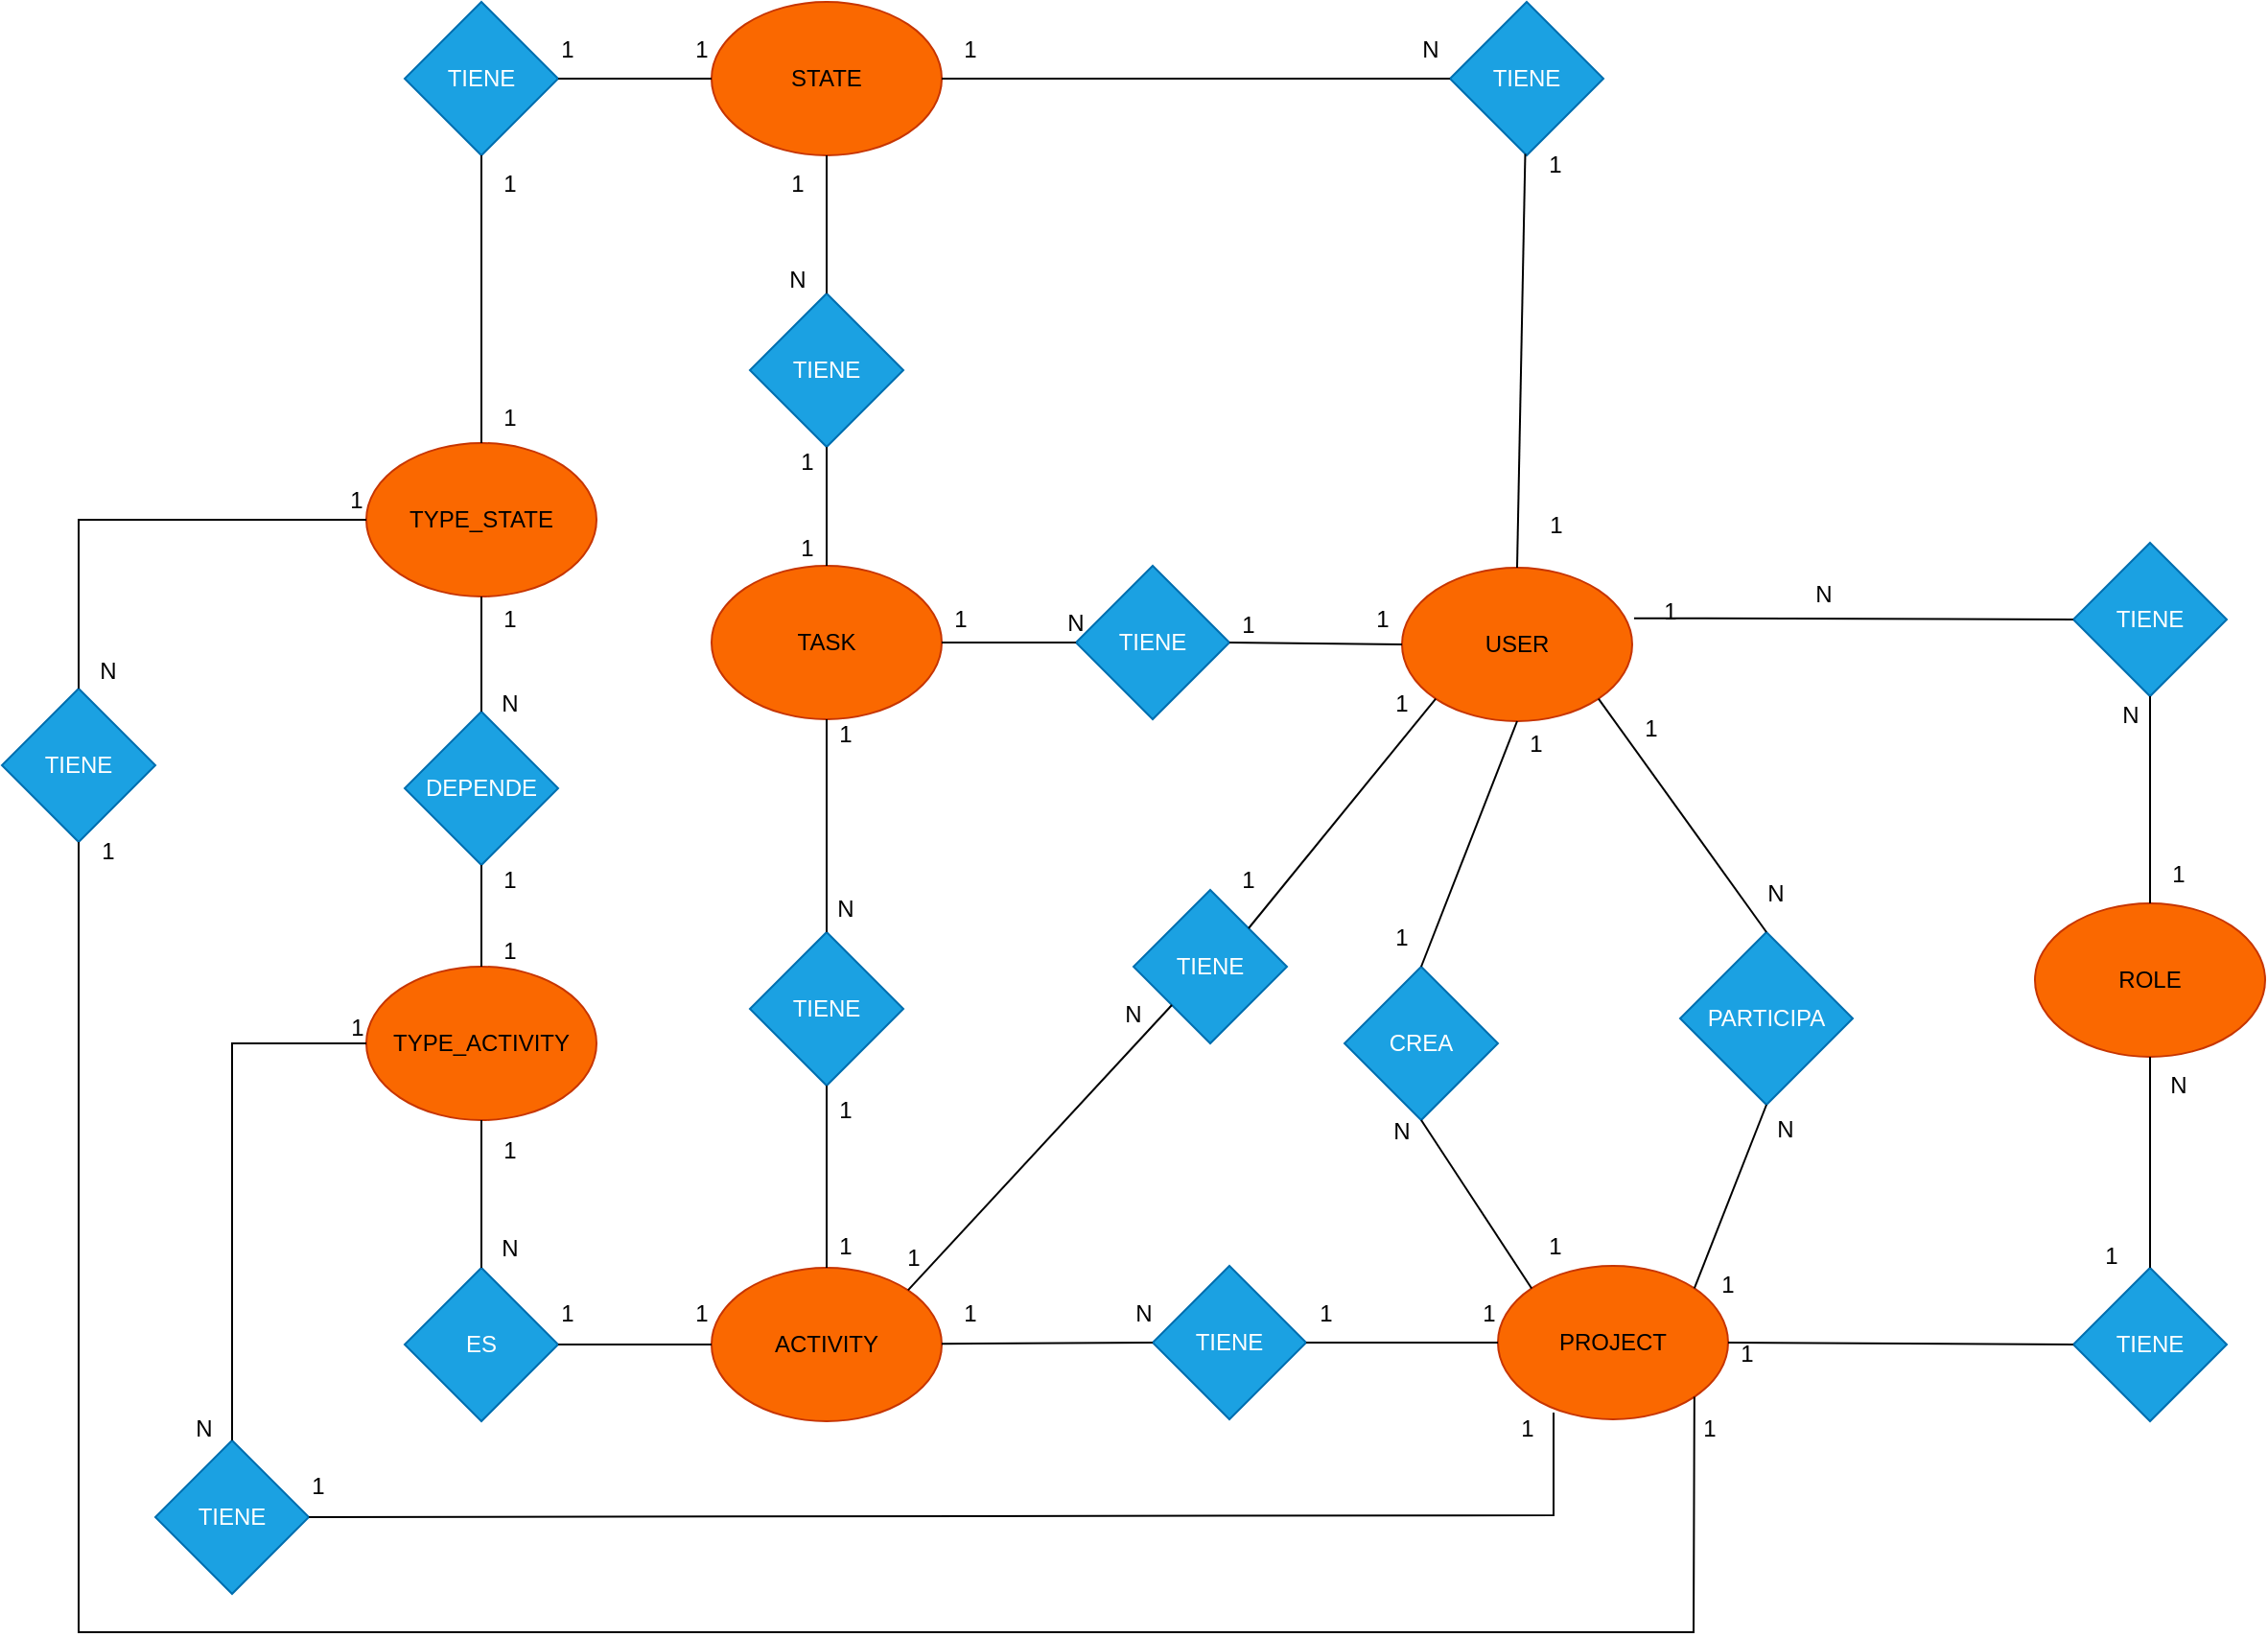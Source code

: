 <mxfile pages="2">
    <diagram name="Conceptual" id="UL-TemmSq8WLe6rxtjmb">
        <mxGraphModel dx="2303" dy="1654" grid="1" gridSize="10" guides="1" tooltips="1" connect="1" arrows="1" fold="1" page="1" pageScale="1" pageWidth="1169" pageHeight="827" math="0" shadow="0">
            <root>
                <mxCell id="0"/>
                <mxCell id="1" parent="0"/>
                <mxCell id="PYBF5W4fdAsEixI2KdSS-1" value="PROJECT" style="ellipse;whiteSpace=wrap;html=1;fillColor=#fa6800;strokeColor=#C73500;fontColor=#000000;" parent="1" vertex="1">
                    <mxGeometry x="220" y="459" width="120" height="80" as="geometry"/>
                </mxCell>
                <mxCell id="PYBF5W4fdAsEixI2KdSS-2" value="ACTIVITY" style="ellipse;whiteSpace=wrap;html=1;fillColor=#fa6800;strokeColor=#C73500;fontColor=#000000;" parent="1" vertex="1">
                    <mxGeometry x="-190" y="460" width="120" height="80" as="geometry"/>
                </mxCell>
                <mxCell id="PYBF5W4fdAsEixI2KdSS-3" value="USER" style="ellipse;whiteSpace=wrap;html=1;fillColor=#fa6800;strokeColor=#C73500;fontColor=#000000;" parent="1" vertex="1">
                    <mxGeometry x="170" y="95" width="120" height="80" as="geometry"/>
                </mxCell>
                <mxCell id="PYBF5W4fdAsEixI2KdSS-4" value="TASK" style="ellipse;whiteSpace=wrap;html=1;fillColor=#fa6800;strokeColor=#C73500;fontColor=#000000;" parent="1" vertex="1">
                    <mxGeometry x="-190" y="94" width="120" height="80" as="geometry"/>
                </mxCell>
                <mxCell id="PYBF5W4fdAsEixI2KdSS-5" value="ROLE" style="ellipse;whiteSpace=wrap;html=1;fillColor=#fa6800;strokeColor=#C73500;fontColor=#000000;" parent="1" vertex="1">
                    <mxGeometry x="500" y="270" width="120" height="80" as="geometry"/>
                </mxCell>
                <mxCell id="PYBF5W4fdAsEixI2KdSS-7" value="CREA" style="rhombus;whiteSpace=wrap;html=1;fillColor=#1ba1e2;strokeColor=#006EAF;fontColor=#ffffff;" parent="1" vertex="1">
                    <mxGeometry x="140" y="303" width="80" height="80" as="geometry"/>
                </mxCell>
                <mxCell id="zOyQMbyOPdW88MX2vFnT-1" value="" style="endArrow=none;html=1;rounded=0;entryX=0.5;entryY=0;entryDx=0;entryDy=0;exitX=0.5;exitY=1;exitDx=0;exitDy=0;" parent="1" source="PYBF5W4fdAsEixI2KdSS-3" target="PYBF5W4fdAsEixI2KdSS-7" edge="1">
                    <mxGeometry width="50" height="50" relative="1" as="geometry">
                        <mxPoint x="-175" y="260" as="sourcePoint"/>
                        <mxPoint x="35" y="250" as="targetPoint"/>
                        <Array as="points"/>
                    </mxGeometry>
                </mxCell>
                <mxCell id="zOyQMbyOPdW88MX2vFnT-2" value="" style="endArrow=none;html=1;rounded=0;exitX=0.5;exitY=1;exitDx=0;exitDy=0;entryX=0;entryY=0;entryDx=0;entryDy=0;" parent="1" source="PYBF5W4fdAsEixI2KdSS-7" target="PYBF5W4fdAsEixI2KdSS-1" edge="1">
                    <mxGeometry width="50" height="50" relative="1" as="geometry">
                        <mxPoint x="380" y="410" as="sourcePoint"/>
                        <mxPoint x="100" y="320" as="targetPoint"/>
                    </mxGeometry>
                </mxCell>
                <mxCell id="zOyQMbyOPdW88MX2vFnT-3" value="PARTICIPA" style="rhombus;whiteSpace=wrap;html=1;fillColor=#1ba1e2;strokeColor=#006EAF;fontColor=#ffffff;" parent="1" vertex="1">
                    <mxGeometry x="315" y="285" width="90" height="90" as="geometry"/>
                </mxCell>
                <mxCell id="zOyQMbyOPdW88MX2vFnT-4" value="" style="endArrow=none;html=1;rounded=0;entryX=0.5;entryY=0;entryDx=0;entryDy=0;exitX=1;exitY=1;exitDx=0;exitDy=0;" parent="1" source="PYBF5W4fdAsEixI2KdSS-3" target="zOyQMbyOPdW88MX2vFnT-3" edge="1">
                    <mxGeometry width="50" height="50" relative="1" as="geometry">
                        <mxPoint x="250" y="310" as="sourcePoint"/>
                        <mxPoint x="430" y="360" as="targetPoint"/>
                    </mxGeometry>
                </mxCell>
                <mxCell id="zOyQMbyOPdW88MX2vFnT-5" value="" style="endArrow=none;html=1;rounded=0;entryX=1;entryY=0;entryDx=0;entryDy=0;exitX=0.5;exitY=1;exitDx=0;exitDy=0;" parent="1" source="zOyQMbyOPdW88MX2vFnT-3" target="PYBF5W4fdAsEixI2KdSS-1" edge="1">
                    <mxGeometry width="50" height="50" relative="1" as="geometry">
                        <mxPoint x="490" y="270" as="sourcePoint"/>
                        <mxPoint x="430" y="360" as="targetPoint"/>
                    </mxGeometry>
                </mxCell>
                <mxCell id="zOyQMbyOPdW88MX2vFnT-7" value="1" style="text;html=1;align=center;verticalAlign=middle;whiteSpace=wrap;rounded=0;" parent="1" vertex="1">
                    <mxGeometry x="240" y="439" width="20" height="20" as="geometry"/>
                </mxCell>
                <mxCell id="zOyQMbyOPdW88MX2vFnT-8" value="N" style="text;html=1;align=center;verticalAlign=middle;whiteSpace=wrap;rounded=0;" parent="1" vertex="1">
                    <mxGeometry x="160" y="384" width="20" height="10" as="geometry"/>
                </mxCell>
                <mxCell id="zOyQMbyOPdW88MX2vFnT-9" value="1" style="text;html=1;align=center;verticalAlign=middle;whiteSpace=wrap;rounded=0;" parent="1" vertex="1">
                    <mxGeometry x="330" y="459" width="20" height="20" as="geometry"/>
                </mxCell>
                <mxCell id="zOyQMbyOPdW88MX2vFnT-11" value="1" style="text;html=1;align=center;verticalAlign=middle;whiteSpace=wrap;rounded=0;" parent="1" vertex="1">
                    <mxGeometry x="290" y="164" width="20" height="30" as="geometry"/>
                </mxCell>
                <mxCell id="zOyQMbyOPdW88MX2vFnT-13" value="N" style="text;html=1;align=center;verticalAlign=middle;whiteSpace=wrap;rounded=0;" parent="1" vertex="1">
                    <mxGeometry x="355" y="250" width="20" height="30" as="geometry"/>
                </mxCell>
                <mxCell id="zOyQMbyOPdW88MX2vFnT-16" value="N" style="text;html=1;align=center;verticalAlign=middle;whiteSpace=wrap;rounded=0;" parent="1" vertex="1">
                    <mxGeometry x="360" y="373" width="20" height="30" as="geometry"/>
                </mxCell>
                <mxCell id="zOyQMbyOPdW88MX2vFnT-17" value="TIENE" style="rhombus;whiteSpace=wrap;html=1;fillColor=#1ba1e2;strokeColor=#006EAF;fontColor=#ffffff;" parent="1" vertex="1">
                    <mxGeometry x="40" y="459" width="80" height="80" as="geometry"/>
                </mxCell>
                <mxCell id="zOyQMbyOPdW88MX2vFnT-19" value="" style="endArrow=none;html=1;rounded=0;exitX=1;exitY=0.5;exitDx=0;exitDy=0;entryX=0;entryY=0.5;entryDx=0;entryDy=0;" parent="1" source="zOyQMbyOPdW88MX2vFnT-17" target="PYBF5W4fdAsEixI2KdSS-1" edge="1">
                    <mxGeometry width="50" height="50" relative="1" as="geometry">
                        <mxPoint x="380" y="550" as="sourcePoint"/>
                        <mxPoint x="430" y="500" as="targetPoint"/>
                    </mxGeometry>
                </mxCell>
                <mxCell id="zOyQMbyOPdW88MX2vFnT-20" value="" style="endArrow=none;html=1;rounded=0;exitX=0;exitY=0.5;exitDx=0;exitDy=0;" parent="1" source="zOyQMbyOPdW88MX2vFnT-17" target="PYBF5W4fdAsEixI2KdSS-2" edge="1">
                    <mxGeometry width="50" height="50" relative="1" as="geometry">
                        <mxPoint x="380" y="550" as="sourcePoint"/>
                        <mxPoint x="410" y="550" as="targetPoint"/>
                    </mxGeometry>
                </mxCell>
                <mxCell id="zOyQMbyOPdW88MX2vFnT-21" value="1" style="text;html=1;align=center;verticalAlign=middle;whiteSpace=wrap;rounded=0;" parent="1" vertex="1">
                    <mxGeometry x="160" y="273" width="20" height="30" as="geometry"/>
                </mxCell>
                <mxCell id="zOyQMbyOPdW88MX2vFnT-26" value="TIENE" style="rhombus;whiteSpace=wrap;html=1;fillColor=#1ba1e2;strokeColor=#006EAF;fontColor=#ffffff;" parent="1" vertex="1">
                    <mxGeometry x="30" y="263" width="80" height="80" as="geometry"/>
                </mxCell>
                <mxCell id="zOyQMbyOPdW88MX2vFnT-29" value="" style="endArrow=none;html=1;rounded=0;exitX=0;exitY=1;exitDx=0;exitDy=0;entryX=1;entryY=0;entryDx=0;entryDy=0;" parent="1" source="PYBF5W4fdAsEixI2KdSS-3" target="zOyQMbyOPdW88MX2vFnT-26" edge="1">
                    <mxGeometry width="50" height="50" relative="1" as="geometry">
                        <mxPoint x="55" y="110" as="sourcePoint"/>
                        <mxPoint x="-30" y="-80" as="targetPoint"/>
                    </mxGeometry>
                </mxCell>
                <mxCell id="zOyQMbyOPdW88MX2vFnT-30" value="" style="endArrow=none;html=1;rounded=0;entryX=0;entryY=1;entryDx=0;entryDy=0;exitX=1;exitY=0;exitDx=0;exitDy=0;" parent="1" source="PYBF5W4fdAsEixI2KdSS-2" target="zOyQMbyOPdW88MX2vFnT-26" edge="1">
                    <mxGeometry width="50" height="50" relative="1" as="geometry">
                        <mxPoint x="-70" y="310" as="sourcePoint"/>
                        <mxPoint x="400" y="630" as="targetPoint"/>
                    </mxGeometry>
                </mxCell>
                <mxCell id="zOyQMbyOPdW88MX2vFnT-44" value="TIENE" style="rhombus;whiteSpace=wrap;html=1;fillColor=#1ba1e2;strokeColor=#006EAF;fontColor=#ffffff;" parent="1" vertex="1">
                    <mxGeometry x="520" y="82" width="80" height="80" as="geometry"/>
                </mxCell>
                <mxCell id="zOyQMbyOPdW88MX2vFnT-45" value="" style="endArrow=none;html=1;rounded=0;exitX=1.008;exitY=0.329;exitDx=0;exitDy=0;entryX=0;entryY=0.5;entryDx=0;entryDy=0;exitPerimeter=0;" parent="1" source="PYBF5W4fdAsEixI2KdSS-3" target="zOyQMbyOPdW88MX2vFnT-44" edge="1">
                    <mxGeometry width="50" height="50" relative="1" as="geometry">
                        <mxPoint x="400" y="200" as="sourcePoint"/>
                        <mxPoint x="450" y="150" as="targetPoint"/>
                    </mxGeometry>
                </mxCell>
                <mxCell id="zOyQMbyOPdW88MX2vFnT-46" value="1" style="text;html=1;align=center;verticalAlign=middle;whiteSpace=wrap;rounded=0;" parent="1" vertex="1">
                    <mxGeometry x="300" y="103" width="20" height="30" as="geometry"/>
                </mxCell>
                <mxCell id="zOyQMbyOPdW88MX2vFnT-47" value="N" style="text;html=1;align=center;verticalAlign=middle;whiteSpace=wrap;rounded=0;" parent="1" vertex="1">
                    <mxGeometry x="380" y="94" width="20" height="30" as="geometry"/>
                </mxCell>
                <mxCell id="zOyQMbyOPdW88MX2vFnT-48" value="1" style="text;html=1;align=center;verticalAlign=middle;whiteSpace=wrap;rounded=0;" parent="1" vertex="1">
                    <mxGeometry x="565" y="240" width="20" height="30" as="geometry"/>
                </mxCell>
                <mxCell id="zOyQMbyOPdW88MX2vFnT-49" value="" style="endArrow=none;html=1;rounded=0;exitX=0.5;exitY=1;exitDx=0;exitDy=0;entryX=0.5;entryY=0;entryDx=0;entryDy=0;" parent="1" source="zOyQMbyOPdW88MX2vFnT-44" target="PYBF5W4fdAsEixI2KdSS-5" edge="1">
                    <mxGeometry width="50" height="50" relative="1" as="geometry">
                        <mxPoint x="400" y="220" as="sourcePoint"/>
                        <mxPoint x="450" y="170" as="targetPoint"/>
                        <Array as="points"/>
                    </mxGeometry>
                </mxCell>
                <mxCell id="zOyQMbyOPdW88MX2vFnT-50" value="N" style="text;html=1;align=center;verticalAlign=middle;whiteSpace=wrap;rounded=0;" parent="1" vertex="1">
                    <mxGeometry x="540" y="157" width="20" height="30" as="geometry"/>
                </mxCell>
                <mxCell id="zOyQMbyOPdW88MX2vFnT-51" value="TIENE" style="rhombus;whiteSpace=wrap;html=1;fillColor=#1ba1e2;strokeColor=#006EAF;fontColor=#ffffff;" parent="1" vertex="1">
                    <mxGeometry x="520" y="460" width="80" height="80" as="geometry"/>
                </mxCell>
                <mxCell id="zOyQMbyOPdW88MX2vFnT-54" value="" style="endArrow=none;html=1;rounded=0;entryX=0.5;entryY=1;entryDx=0;entryDy=0;exitX=0.5;exitY=0;exitDx=0;exitDy=0;" parent="1" source="zOyQMbyOPdW88MX2vFnT-51" target="PYBF5W4fdAsEixI2KdSS-5" edge="1">
                    <mxGeometry width="50" height="50" relative="1" as="geometry">
                        <mxPoint x="575" y="305" as="sourcePoint"/>
                        <mxPoint x="625" y="255" as="targetPoint"/>
                    </mxGeometry>
                </mxCell>
                <mxCell id="zOyQMbyOPdW88MX2vFnT-55" value="" style="endArrow=none;html=1;rounded=0;exitX=1;exitY=0.5;exitDx=0;exitDy=0;entryX=0;entryY=0.5;entryDx=0;entryDy=0;" parent="1" source="PYBF5W4fdAsEixI2KdSS-1" target="zOyQMbyOPdW88MX2vFnT-51" edge="1">
                    <mxGeometry width="50" height="50" relative="1" as="geometry">
                        <mxPoint x="740" y="380" as="sourcePoint"/>
                        <mxPoint x="790" y="330" as="targetPoint"/>
                    </mxGeometry>
                </mxCell>
                <mxCell id="zOyQMbyOPdW88MX2vFnT-58" value="N" style="text;html=1;align=center;verticalAlign=middle;whiteSpace=wrap;rounded=0;" parent="1" vertex="1">
                    <mxGeometry x="565" y="350" width="20" height="30" as="geometry"/>
                </mxCell>
                <mxCell id="zOyQMbyOPdW88MX2vFnT-59" value="1" style="text;html=1;align=center;verticalAlign=middle;whiteSpace=wrap;rounded=0;" parent="1" vertex="1">
                    <mxGeometry x="340" y="490" width="20" height="30" as="geometry"/>
                </mxCell>
                <mxCell id="zOyQMbyOPdW88MX2vFnT-60" value="1" style="text;html=1;align=center;verticalAlign=middle;whiteSpace=wrap;rounded=0;" parent="1" vertex="1">
                    <mxGeometry x="530" y="439" width="20" height="30" as="geometry"/>
                </mxCell>
                <mxCell id="zOyQMbyOPdW88MX2vFnT-63" value="TIENE" style="rhombus;whiteSpace=wrap;html=1;fillColor=#1ba1e2;strokeColor=#006EAF;fontColor=#ffffff;" parent="1" vertex="1">
                    <mxGeometry x="-170" y="285" width="80" height="80" as="geometry"/>
                </mxCell>
                <mxCell id="zOyQMbyOPdW88MX2vFnT-64" value="" style="endArrow=none;html=1;rounded=0;exitX=0.5;exitY=0;exitDx=0;exitDy=0;entryX=0.5;entryY=1;entryDx=0;entryDy=0;" parent="1" source="PYBF5W4fdAsEixI2KdSS-2" target="zOyQMbyOPdW88MX2vFnT-63" edge="1">
                    <mxGeometry width="50" height="50" relative="1" as="geometry">
                        <mxPoint x="-10" y="290" as="sourcePoint"/>
                        <mxPoint x="40" y="240" as="targetPoint"/>
                        <Array as="points"/>
                    </mxGeometry>
                </mxCell>
                <mxCell id="zOyQMbyOPdW88MX2vFnT-65" value="" style="endArrow=none;html=1;rounded=0;exitX=0.5;exitY=1;exitDx=0;exitDy=0;entryX=0.5;entryY=0;entryDx=0;entryDy=0;" parent="1" source="PYBF5W4fdAsEixI2KdSS-4" target="zOyQMbyOPdW88MX2vFnT-63" edge="1">
                    <mxGeometry width="50" height="50" relative="1" as="geometry">
                        <mxPoint x="-10" y="290" as="sourcePoint"/>
                        <mxPoint x="40" y="240" as="targetPoint"/>
                    </mxGeometry>
                </mxCell>
                <mxCell id="zOyQMbyOPdW88MX2vFnT-66" value="TIENE" style="rhombus;whiteSpace=wrap;html=1;fillColor=#1ba1e2;strokeColor=#006EAF;fontColor=#ffffff;" parent="1" vertex="1">
                    <mxGeometry y="94" width="80" height="80" as="geometry"/>
                </mxCell>
                <mxCell id="zOyQMbyOPdW88MX2vFnT-69" value="1" style="text;html=1;align=center;verticalAlign=middle;whiteSpace=wrap;rounded=0;" parent="1" vertex="1">
                    <mxGeometry x="230" y="179" width="20" height="16" as="geometry"/>
                </mxCell>
                <mxCell id="zOyQMbyOPdW88MX2vFnT-74" value="1" style="text;html=1;align=center;verticalAlign=middle;whiteSpace=wrap;rounded=0;" parent="1" vertex="1">
                    <mxGeometry x="80" y="250" width="20" height="16" as="geometry"/>
                </mxCell>
                <mxCell id="zOyQMbyOPdW88MX2vFnT-77" value="N" style="text;html=1;align=center;verticalAlign=middle;whiteSpace=wrap;rounded=0;" parent="1" vertex="1">
                    <mxGeometry x="20" y="320" width="20" height="16" as="geometry"/>
                </mxCell>
                <mxCell id="zOyQMbyOPdW88MX2vFnT-85" value="1" style="text;html=1;align=center;verticalAlign=middle;whiteSpace=wrap;rounded=0;" parent="1" vertex="1">
                    <mxGeometry x="-130" y="176" width="20" height="11" as="geometry"/>
                </mxCell>
                <mxCell id="zOyQMbyOPdW88MX2vFnT-87" value="" style="endArrow=none;html=1;rounded=0;exitX=1;exitY=0.5;exitDx=0;exitDy=0;entryX=0;entryY=0.5;entryDx=0;entryDy=0;" parent="1" source="PYBF5W4fdAsEixI2KdSS-4" target="zOyQMbyOPdW88MX2vFnT-66" edge="1">
                    <mxGeometry width="50" height="50" relative="1" as="geometry">
                        <mxPoint x="-160" y="126" as="sourcePoint"/>
                        <mxPoint x="-110" y="76" as="targetPoint"/>
                    </mxGeometry>
                </mxCell>
                <mxCell id="zOyQMbyOPdW88MX2vFnT-88" value="" style="endArrow=none;html=1;rounded=0;exitX=1;exitY=0.5;exitDx=0;exitDy=0;entryX=0;entryY=0.5;entryDx=0;entryDy=0;" parent="1" source="zOyQMbyOPdW88MX2vFnT-66" target="PYBF5W4fdAsEixI2KdSS-3" edge="1">
                    <mxGeometry width="50" height="50" relative="1" as="geometry">
                        <mxPoint x="220" y="200" as="sourcePoint"/>
                        <mxPoint x="270" y="150" as="targetPoint"/>
                    </mxGeometry>
                </mxCell>
                <mxCell id="zOyQMbyOPdW88MX2vFnT-91" value="1" style="text;html=1;align=center;verticalAlign=middle;whiteSpace=wrap;rounded=0;" parent="1" vertex="1">
                    <mxGeometry x="-70" y="114" width="20" height="16" as="geometry"/>
                </mxCell>
                <mxCell id="zOyQMbyOPdW88MX2vFnT-92" value="N" style="text;html=1;align=center;verticalAlign=middle;whiteSpace=wrap;rounded=0;" parent="1" vertex="1">
                    <mxGeometry x="-10" y="116" width="20" height="16" as="geometry"/>
                </mxCell>
                <mxCell id="zOyQMbyOPdW88MX2vFnT-98" value="1" style="text;html=1;align=center;verticalAlign=middle;whiteSpace=wrap;rounded=0;" parent="1" vertex="1">
                    <mxGeometry x="80" y="117" width="20" height="16" as="geometry"/>
                </mxCell>
                <mxCell id="zOyQMbyOPdW88MX2vFnT-99" value="1" style="text;html=1;align=center;verticalAlign=middle;whiteSpace=wrap;rounded=0;" parent="1" vertex="1">
                    <mxGeometry x="160" y="158" width="20" height="16" as="geometry"/>
                </mxCell>
                <mxCell id="zOyQMbyOPdW88MX2vFnT-100" value="TIENE" style="rhombus;whiteSpace=wrap;html=1;fillColor=#1ba1e2;strokeColor=#006EAF;fontColor=#ffffff;" parent="1" vertex="1">
                    <mxGeometry x="-170" y="-48" width="80" height="80" as="geometry"/>
                </mxCell>
                <mxCell id="zOyQMbyOPdW88MX2vFnT-101" value="ES" style="rhombus;whiteSpace=wrap;html=1;fillColor=#1ba1e2;strokeColor=#006EAF;fontColor=#ffffff;" parent="1" vertex="1">
                    <mxGeometry x="-350" y="460" width="80" height="80" as="geometry"/>
                </mxCell>
                <mxCell id="zOyQMbyOPdW88MX2vFnT-102" value="STATE" style="ellipse;whiteSpace=wrap;html=1;fillColor=#fa6800;strokeColor=#C73500;fontColor=#000000;" parent="1" vertex="1">
                    <mxGeometry x="-190" y="-200" width="120" height="80" as="geometry"/>
                </mxCell>
                <mxCell id="zOyQMbyOPdW88MX2vFnT-103" value="" style="endArrow=none;html=1;rounded=0;exitX=0.5;exitY=0;exitDx=0;exitDy=0;entryX=0.5;entryY=1;entryDx=0;entryDy=0;" parent="1" source="zOyQMbyOPdW88MX2vFnT-100" target="zOyQMbyOPdW88MX2vFnT-102" edge="1">
                    <mxGeometry width="50" height="50" relative="1" as="geometry">
                        <mxPoint x="70" y="30" as="sourcePoint"/>
                        <mxPoint x="120" y="-20" as="targetPoint"/>
                    </mxGeometry>
                </mxCell>
                <mxCell id="zOyQMbyOPdW88MX2vFnT-104" value="" style="endArrow=none;html=1;rounded=0;exitX=0.5;exitY=0;exitDx=0;exitDy=0;entryX=0.5;entryY=1;entryDx=0;entryDy=0;" parent="1" source="PYBF5W4fdAsEixI2KdSS-4" target="zOyQMbyOPdW88MX2vFnT-100" edge="1">
                    <mxGeometry width="50" height="50" relative="1" as="geometry">
                        <mxPoint x="70" y="30" as="sourcePoint"/>
                        <mxPoint x="120" y="-20" as="targetPoint"/>
                    </mxGeometry>
                </mxCell>
                <mxCell id="zOyQMbyOPdW88MX2vFnT-105" value="TIENE" style="rhombus;whiteSpace=wrap;html=1;fillColor=#1ba1e2;strokeColor=#006EAF;fontColor=#ffffff;" parent="1" vertex="1">
                    <mxGeometry x="-350" y="-200" width="80" height="80" as="geometry"/>
                </mxCell>
                <mxCell id="zOyQMbyOPdW88MX2vFnT-106" value="TYPE_STATE" style="ellipse;whiteSpace=wrap;html=1;fillColor=#fa6800;strokeColor=#C73500;fontColor=#000000;" parent="1" vertex="1">
                    <mxGeometry x="-370" y="30" width="120" height="80" as="geometry"/>
                </mxCell>
                <mxCell id="zOyQMbyOPdW88MX2vFnT-107" value="" style="endArrow=none;html=1;rounded=0;exitX=0.5;exitY=0;exitDx=0;exitDy=0;entryX=0.5;entryY=1;entryDx=0;entryDy=0;" parent="1" source="zOyQMbyOPdW88MX2vFnT-106" target="zOyQMbyOPdW88MX2vFnT-105" edge="1">
                    <mxGeometry width="50" height="50" relative="1" as="geometry">
                        <mxPoint x="-230" y="50" as="sourcePoint"/>
                        <mxPoint x="-180" as="targetPoint"/>
                    </mxGeometry>
                </mxCell>
                <mxCell id="zOyQMbyOPdW88MX2vFnT-108" value="" style="endArrow=none;html=1;rounded=0;exitX=1;exitY=0.5;exitDx=0;exitDy=0;entryX=0;entryY=0.5;entryDx=0;entryDy=0;" parent="1" source="zOyQMbyOPdW88MX2vFnT-105" target="zOyQMbyOPdW88MX2vFnT-102" edge="1">
                    <mxGeometry width="50" height="50" relative="1" as="geometry">
                        <mxPoint x="-230" y="50" as="sourcePoint"/>
                        <mxPoint x="-180" as="targetPoint"/>
                    </mxGeometry>
                </mxCell>
                <mxCell id="zOyQMbyOPdW88MX2vFnT-109" value="TYPE_ACTIVITY" style="ellipse;whiteSpace=wrap;html=1;fillColor=#fa6800;strokeColor=#C73500;fontColor=#000000;" parent="1" vertex="1">
                    <mxGeometry x="-370" y="303" width="120" height="80" as="geometry"/>
                </mxCell>
                <mxCell id="zOyQMbyOPdW88MX2vFnT-110" value="" style="endArrow=none;html=1;rounded=0;exitX=0;exitY=0.5;exitDx=0;exitDy=0;entryX=1;entryY=0.5;entryDx=0;entryDy=0;" parent="1" source="PYBF5W4fdAsEixI2KdSS-2" target="zOyQMbyOPdW88MX2vFnT-101" edge="1">
                    <mxGeometry width="50" height="50" relative="1" as="geometry">
                        <mxPoint x="-290" y="230" as="sourcePoint"/>
                        <mxPoint x="-240" y="180" as="targetPoint"/>
                    </mxGeometry>
                </mxCell>
                <mxCell id="zOyQMbyOPdW88MX2vFnT-111" value="" style="endArrow=none;html=1;rounded=0;exitX=0.5;exitY=1;exitDx=0;exitDy=0;entryX=0.5;entryY=0;entryDx=0;entryDy=0;" parent="1" source="zOyQMbyOPdW88MX2vFnT-109" target="zOyQMbyOPdW88MX2vFnT-101" edge="1">
                    <mxGeometry width="50" height="50" relative="1" as="geometry">
                        <mxPoint x="-290" y="230" as="sourcePoint"/>
                        <mxPoint x="-240" y="180" as="targetPoint"/>
                    </mxGeometry>
                </mxCell>
                <mxCell id="zOyQMbyOPdW88MX2vFnT-112" value="DEPENDE" style="rhombus;whiteSpace=wrap;html=1;fillColor=#1ba1e2;strokeColor=#006EAF;fontColor=#ffffff;" parent="1" vertex="1">
                    <mxGeometry x="-350" y="170" width="80" height="80" as="geometry"/>
                </mxCell>
                <mxCell id="zOyQMbyOPdW88MX2vFnT-114" value="" style="endArrow=none;html=1;rounded=0;exitX=0.5;exitY=0;exitDx=0;exitDy=0;entryX=0.5;entryY=1;entryDx=0;entryDy=0;" parent="1" source="zOyQMbyOPdW88MX2vFnT-112" target="zOyQMbyOPdW88MX2vFnT-106" edge="1">
                    <mxGeometry width="50" height="50" relative="1" as="geometry">
                        <mxPoint x="-290" y="230" as="sourcePoint"/>
                        <mxPoint x="-240" y="180" as="targetPoint"/>
                    </mxGeometry>
                </mxCell>
                <mxCell id="zOyQMbyOPdW88MX2vFnT-116" value="TIENE" style="rhombus;whiteSpace=wrap;html=1;fillColor=#1ba1e2;strokeColor=#006EAF;fontColor=#ffffff;" parent="1" vertex="1">
                    <mxGeometry x="195" y="-200" width="80" height="80" as="geometry"/>
                </mxCell>
                <mxCell id="zOyQMbyOPdW88MX2vFnT-124" value="" style="endArrow=none;html=1;rounded=0;entryX=1;entryY=0.5;entryDx=0;entryDy=0;exitX=0;exitY=0.5;exitDx=0;exitDy=0;" parent="1" source="zOyQMbyOPdW88MX2vFnT-116" target="zOyQMbyOPdW88MX2vFnT-102" edge="1">
                    <mxGeometry width="50" height="50" relative="1" as="geometry">
                        <mxPoint x="-40" y="60" as="sourcePoint"/>
                        <mxPoint x="10" y="10" as="targetPoint"/>
                    </mxGeometry>
                </mxCell>
                <mxCell id="zOyQMbyOPdW88MX2vFnT-125" value="" style="endArrow=none;html=1;rounded=0;entryX=0.5;entryY=0;entryDx=0;entryDy=0;" parent="1" source="zOyQMbyOPdW88MX2vFnT-116" target="PYBF5W4fdAsEixI2KdSS-3" edge="1">
                    <mxGeometry width="50" height="50" relative="1" as="geometry">
                        <mxPoint x="-40" y="60" as="sourcePoint"/>
                        <mxPoint x="10" y="10" as="targetPoint"/>
                    </mxGeometry>
                </mxCell>
                <mxCell id="zOyQMbyOPdW88MX2vFnT-145" value="1" style="text;html=1;align=center;verticalAlign=middle;whiteSpace=wrap;rounded=0;" parent="1" vertex="1">
                    <mxGeometry x="-150" y="75" width="20" height="20" as="geometry"/>
                </mxCell>
                <mxCell id="zOyQMbyOPdW88MX2vFnT-146" value="1" style="text;html=1;align=center;verticalAlign=middle;whiteSpace=wrap;rounded=0;" parent="1" vertex="1">
                    <mxGeometry x="-150" y="30" width="20" height="20" as="geometry"/>
                </mxCell>
                <mxCell id="zOyQMbyOPdW88MX2vFnT-156" value="" style="endArrow=none;html=1;rounded=0;exitX=0.5;exitY=0;exitDx=0;exitDy=0;entryX=0.5;entryY=1;entryDx=0;entryDy=0;" parent="1" source="zOyQMbyOPdW88MX2vFnT-109" target="zOyQMbyOPdW88MX2vFnT-112" edge="1">
                    <mxGeometry width="50" height="50" relative="1" as="geometry">
                        <mxPoint x="-330" y="235" as="sourcePoint"/>
                        <mxPoint x="-290" y="200" as="targetPoint"/>
                    </mxGeometry>
                </mxCell>
                <mxCell id="FRvey6ro1h_hTdfhcAXJ-1" value="1" style="text;html=1;align=center;verticalAlign=middle;resizable=0;points=[];autosize=1;strokeColor=none;fillColor=none;" parent="1" vertex="1">
                    <mxGeometry x="200" y="469" width="30" height="30" as="geometry"/>
                </mxCell>
                <mxCell id="FRvey6ro1h_hTdfhcAXJ-2" value="1" style="text;html=1;align=center;verticalAlign=middle;resizable=0;points=[];autosize=1;strokeColor=none;fillColor=none;" parent="1" vertex="1">
                    <mxGeometry x="115" y="469" width="30" height="30" as="geometry"/>
                </mxCell>
                <mxCell id="FRvey6ro1h_hTdfhcAXJ-3" value="N" style="text;html=1;align=center;verticalAlign=middle;resizable=0;points=[];autosize=1;strokeColor=none;fillColor=none;" parent="1" vertex="1">
                    <mxGeometry x="20" y="469" width="30" height="30" as="geometry"/>
                </mxCell>
                <mxCell id="FRvey6ro1h_hTdfhcAXJ-4" value="1" style="text;html=1;align=center;verticalAlign=middle;resizable=0;points=[];autosize=1;strokeColor=none;fillColor=none;" parent="1" vertex="1">
                    <mxGeometry x="-100" y="440" width="30" height="30" as="geometry"/>
                </mxCell>
                <mxCell id="VYR-HZIYaQZ6gmRtWrBO-16" value="1" style="text;html=1;align=center;verticalAlign=middle;whiteSpace=wrap;rounded=0;" parent="1" vertex="1">
                    <mxGeometry x="150" y="114" width="20" height="16" as="geometry"/>
                </mxCell>
                <mxCell id="z6WhGGihtX_Tdaq-nyxz-1" value="1" style="text;html=1;align=center;verticalAlign=middle;whiteSpace=wrap;rounded=0;" parent="1" vertex="1">
                    <mxGeometry x="235" y="-130" width="30" height="30" as="geometry"/>
                </mxCell>
                <mxCell id="z6WhGGihtX_Tdaq-nyxz-3" value="1" style="text;html=1;align=center;verticalAlign=middle;whiteSpace=wrap;rounded=0;" parent="1" vertex="1">
                    <mxGeometry x="-70" y="-190" width="30" height="30" as="geometry"/>
                </mxCell>
                <mxCell id="z6WhGGihtX_Tdaq-nyxz-4" value="N" style="text;html=1;align=center;verticalAlign=middle;whiteSpace=wrap;rounded=0;" parent="1" vertex="1">
                    <mxGeometry x="170" y="-190" width="30" height="30" as="geometry"/>
                </mxCell>
                <mxCell id="z6WhGGihtX_Tdaq-nyxz-5" value="1" style="text;html=1;align=center;verticalAlign=middle;whiteSpace=wrap;rounded=0;" parent="1" vertex="1">
                    <mxGeometry x="-160" y="-120" width="30" height="30" as="geometry"/>
                </mxCell>
                <mxCell id="z6WhGGihtX_Tdaq-nyxz-7" value="N" style="text;html=1;align=center;verticalAlign=middle;whiteSpace=wrap;rounded=0;" parent="1" vertex="1">
                    <mxGeometry x="-160" y="-70" width="30" height="30" as="geometry"/>
                </mxCell>
                <mxCell id="z6WhGGihtX_Tdaq-nyxz-8" value="N" style="text;html=1;align=center;verticalAlign=middle;whiteSpace=wrap;rounded=0;" parent="1" vertex="1">
                    <mxGeometry x="-135" y="258" width="30" height="30" as="geometry"/>
                </mxCell>
                <mxCell id="z6WhGGihtX_Tdaq-nyxz-9" value="1" style="text;html=1;align=center;verticalAlign=middle;whiteSpace=wrap;rounded=0;" parent="1" vertex="1">
                    <mxGeometry x="-135" y="363" width="30" height="30" as="geometry"/>
                </mxCell>
                <mxCell id="z6WhGGihtX_Tdaq-nyxz-10" value="1" style="text;html=1;align=center;verticalAlign=middle;whiteSpace=wrap;rounded=0;" parent="1" vertex="1">
                    <mxGeometry x="-135" y="434" width="30" height="30" as="geometry"/>
                </mxCell>
                <mxCell id="z6WhGGihtX_Tdaq-nyxz-11" value="1" style="text;html=1;align=center;verticalAlign=middle;whiteSpace=wrap;rounded=0;" parent="1" vertex="1">
                    <mxGeometry x="-210" y="469" width="30" height="30" as="geometry"/>
                </mxCell>
                <mxCell id="z6WhGGihtX_Tdaq-nyxz-12" value="1" style="text;html=1;align=center;verticalAlign=middle;whiteSpace=wrap;rounded=0;" parent="1" vertex="1">
                    <mxGeometry x="-280" y="469" width="30" height="30" as="geometry"/>
                </mxCell>
                <mxCell id="z6WhGGihtX_Tdaq-nyxz-13" value="N" style="text;html=1;align=center;verticalAlign=middle;whiteSpace=wrap;rounded=0;" parent="1" vertex="1">
                    <mxGeometry x="-310" y="435" width="30" height="30" as="geometry"/>
                </mxCell>
                <mxCell id="z6WhGGihtX_Tdaq-nyxz-14" value="1" style="text;html=1;align=center;verticalAlign=middle;whiteSpace=wrap;rounded=0;" parent="1" vertex="1">
                    <mxGeometry x="-310" y="384" width="30" height="30" as="geometry"/>
                </mxCell>
                <mxCell id="z6WhGGihtX_Tdaq-nyxz-15" value="1" style="text;html=1;align=center;verticalAlign=middle;whiteSpace=wrap;rounded=0;" parent="1" vertex="1">
                    <mxGeometry x="-310" y="280" width="30" height="30" as="geometry"/>
                </mxCell>
                <mxCell id="z6WhGGihtX_Tdaq-nyxz-16" value="1" style="text;html=1;align=center;verticalAlign=middle;whiteSpace=wrap;rounded=0;" parent="1" vertex="1">
                    <mxGeometry x="-310" y="243" width="30" height="30" as="geometry"/>
                </mxCell>
                <mxCell id="z6WhGGihtX_Tdaq-nyxz-18" value="1" style="text;html=1;align=center;verticalAlign=middle;whiteSpace=wrap;rounded=0;" parent="1" vertex="1">
                    <mxGeometry x="-310" y="107" width="30" height="30" as="geometry"/>
                </mxCell>
                <mxCell id="z6WhGGihtX_Tdaq-nyxz-19" value="N" style="text;html=1;align=center;verticalAlign=middle;whiteSpace=wrap;rounded=0;" parent="1" vertex="1">
                    <mxGeometry x="-310" y="151" width="30" height="30" as="geometry"/>
                </mxCell>
                <mxCell id="z6WhGGihtX_Tdaq-nyxz-20" value="1" style="text;html=1;align=center;verticalAlign=middle;whiteSpace=wrap;rounded=0;" parent="1" vertex="1">
                    <mxGeometry x="-310" y="2" width="30" height="30" as="geometry"/>
                </mxCell>
                <mxCell id="z6WhGGihtX_Tdaq-nyxz-21" value="1" style="text;html=1;align=center;verticalAlign=middle;whiteSpace=wrap;rounded=0;" parent="1" vertex="1">
                    <mxGeometry x="-310" y="-120" width="30" height="30" as="geometry"/>
                </mxCell>
                <mxCell id="z6WhGGihtX_Tdaq-nyxz-22" value="1" style="text;html=1;align=center;verticalAlign=middle;whiteSpace=wrap;rounded=0;" parent="1" vertex="1">
                    <mxGeometry x="-210" y="-190" width="30" height="30" as="geometry"/>
                </mxCell>
                <mxCell id="z6WhGGihtX_Tdaq-nyxz-23" value="1" style="text;html=1;align=center;verticalAlign=middle;whiteSpace=wrap;rounded=0;" parent="1" vertex="1">
                    <mxGeometry x="-280" y="-190" width="30" height="30" as="geometry"/>
                </mxCell>
                <mxCell id="z6WhGGihtX_Tdaq-nyxz-24" value="1" style="text;html=1;align=center;verticalAlign=middle;whiteSpace=wrap;rounded=0;" parent="1" vertex="1">
                    <mxGeometry x="-70" y="469" width="30" height="30" as="geometry"/>
                </mxCell>
                <mxCell id="qHrooc8EvSYTmoz4ASgz-1" value="TIENE" style="rhombus;whiteSpace=wrap;html=1;fillColor=#1ba1e2;strokeColor=#006EAF;fontColor=#ffffff;" parent="1" vertex="1">
                    <mxGeometry x="-480" y="550" width="80" height="80" as="geometry"/>
                </mxCell>
                <mxCell id="qHrooc8EvSYTmoz4ASgz-2" value="" style="endArrow=none;html=1;rounded=0;exitX=1;exitY=0.5;exitDx=0;exitDy=0;entryX=0.967;entryY=0.201;entryDx=0;entryDy=0;entryPerimeter=0;" parent="1" source="qHrooc8EvSYTmoz4ASgz-1" target="qHrooc8EvSYTmoz4ASgz-7" edge="1">
                    <mxGeometry width="50" height="50" relative="1" as="geometry">
                        <mxPoint x="120" y="640.48" as="sourcePoint"/>
                        <mxPoint x="281.96" y="539" as="targetPoint"/>
                        <Array as="points">
                            <mxPoint x="249" y="589"/>
                        </Array>
                    </mxGeometry>
                </mxCell>
                <mxCell id="qHrooc8EvSYTmoz4ASgz-3" value="" style="endArrow=none;html=1;rounded=0;entryX=0;entryY=0.5;entryDx=0;entryDy=0;" parent="1" target="zOyQMbyOPdW88MX2vFnT-109" edge="1">
                    <mxGeometry width="50" height="50" relative="1" as="geometry">
                        <mxPoint x="-440" y="550" as="sourcePoint"/>
                        <mxPoint x="-330" y="590.48" as="targetPoint"/>
                        <Array as="points">
                            <mxPoint x="-440" y="343"/>
                        </Array>
                    </mxGeometry>
                </mxCell>
                <mxCell id="qHrooc8EvSYTmoz4ASgz-4" value="1" style="text;html=1;align=center;verticalAlign=middle;resizable=0;points=[];autosize=1;strokeColor=none;fillColor=none;" parent="1" vertex="1">
                    <mxGeometry x="-390" y="320" width="30" height="30" as="geometry"/>
                </mxCell>
                <mxCell id="qHrooc8EvSYTmoz4ASgz-5" value="N" style="text;html=1;align=center;verticalAlign=middle;resizable=0;points=[];autosize=1;strokeColor=none;fillColor=none;" parent="1" vertex="1">
                    <mxGeometry x="-470" y="529.48" width="30" height="30" as="geometry"/>
                </mxCell>
                <mxCell id="qHrooc8EvSYTmoz4ASgz-6" value="1" style="text;html=1;align=center;verticalAlign=middle;whiteSpace=wrap;rounded=0;" parent="1" vertex="1">
                    <mxGeometry x="-410" y="559.48" width="30" height="30" as="geometry"/>
                </mxCell>
                <mxCell id="qHrooc8EvSYTmoz4ASgz-7" value="1" style="text;html=1;align=center;verticalAlign=middle;resizable=0;points=[];autosize=1;strokeColor=none;fillColor=none;" parent="1" vertex="1">
                    <mxGeometry x="220" y="529.48" width="30" height="30" as="geometry"/>
                </mxCell>
                <mxCell id="qHrooc8EvSYTmoz4ASgz-9" value="TIENE" style="rhombus;whiteSpace=wrap;html=1;fillColor=#1ba1e2;strokeColor=#006EAF;fontColor=#ffffff;" parent="1" vertex="1">
                    <mxGeometry x="-560" y="158" width="80" height="80" as="geometry"/>
                </mxCell>
                <mxCell id="qHrooc8EvSYTmoz4ASgz-10" value="" style="endArrow=none;html=1;rounded=0;exitX=0.5;exitY=1;exitDx=0;exitDy=0;entryX=1;entryY=1;entryDx=0;entryDy=0;" parent="1" source="qHrooc8EvSYTmoz4ASgz-9" target="PYBF5W4fdAsEixI2KdSS-1" edge="1">
                    <mxGeometry width="50" height="50" relative="1" as="geometry">
                        <mxPoint x="-190" y="249" as="sourcePoint"/>
                        <mxPoint x="284.856" y="530.424" as="targetPoint"/>
                        <Array as="points">
                            <mxPoint x="-520" y="650"/>
                            <mxPoint x="322" y="650"/>
                        </Array>
                    </mxGeometry>
                </mxCell>
                <mxCell id="qHrooc8EvSYTmoz4ASgz-11" value="" style="endArrow=none;html=1;rounded=0;exitX=0.5;exitY=0;exitDx=0;exitDy=0;entryX=0;entryY=0.5;entryDx=0;entryDy=0;" parent="1" source="qHrooc8EvSYTmoz4ASgz-9" target="zOyQMbyOPdW88MX2vFnT-106" edge="1">
                    <mxGeometry width="50" height="50" relative="1" as="geometry">
                        <mxPoint x="-190" y="249" as="sourcePoint"/>
                        <mxPoint x="-640.0" y="199" as="targetPoint"/>
                        <Array as="points">
                            <mxPoint x="-520" y="70"/>
                        </Array>
                    </mxGeometry>
                </mxCell>
                <mxCell id="qHrooc8EvSYTmoz4ASgz-12" value="1" style="text;html=1;align=center;verticalAlign=middle;resizable=0;points=[];autosize=1;strokeColor=none;fillColor=none;" parent="1" vertex="1">
                    <mxGeometry x="-520" y="228" width="30" height="30" as="geometry"/>
                </mxCell>
                <mxCell id="qHrooc8EvSYTmoz4ASgz-13" value="N" style="text;html=1;align=center;verticalAlign=middle;resizable=0;points=[];autosize=1;strokeColor=none;fillColor=none;" parent="1" vertex="1">
                    <mxGeometry x="-520.0" y="134" width="30" height="30" as="geometry"/>
                </mxCell>
                <mxCell id="qHrooc8EvSYTmoz4ASgz-14" value="1" style="text;html=1;align=center;verticalAlign=middle;whiteSpace=wrap;rounded=0;" parent="1" vertex="1">
                    <mxGeometry x="-390.0" y="45" width="30" height="30" as="geometry"/>
                </mxCell>
                <mxCell id="qHrooc8EvSYTmoz4ASgz-15" value="1" style="text;html=1;align=center;verticalAlign=middle;resizable=0;points=[];autosize=1;strokeColor=none;fillColor=none;" parent="1" vertex="1">
                    <mxGeometry x="315" y="529.48" width="30" height="30" as="geometry"/>
                </mxCell>
                <mxCell id="G9cjlH0-CXtqHvHcBSRr-1" value="1" style="text;html=1;align=center;verticalAlign=middle;resizable=0;points=[];autosize=1;strokeColor=none;fillColor=none;" parent="1" vertex="1">
                    <mxGeometry x="235" y="58" width="30" height="30" as="geometry"/>
                </mxCell>
            </root>
        </mxGraphModel>
    </diagram>
    <diagram id="eJn7pEXXOs_6o3yHlqWM" name="Físico">
        <mxGraphModel grid="1" page="1" gridSize="10" guides="1" tooltips="1" connect="1" arrows="1" fold="1" pageScale="1" pageWidth="850" pageHeight="1100" math="0" shadow="0">
            <root>
                <mxCell id="0"/>
                <mxCell id="1" parent="0"/>
                <mxCell id="JnIV3Aqn3Mx89rmUPJkG-1" value="user" style="swimlane;fontStyle=0;childLayout=stackLayout;horizontal=1;startSize=30;horizontalStack=0;resizeParent=1;resizeParentMax=0;resizeLast=0;collapsible=1;marginBottom=0;whiteSpace=wrap;html=1;" vertex="1" parent="1">
                    <mxGeometry x="481" y="165" width="140" height="180" as="geometry"/>
                </mxCell>
                <mxCell id="JnIV3Aqn3Mx89rmUPJkG-2" value="id" style="text;strokeColor=none;fillColor=none;align=left;verticalAlign=middle;spacingLeft=4;spacingRight=4;overflow=hidden;points=[[0,0.5],[1,0.5]];portConstraint=eastwest;rotatable=0;whiteSpace=wrap;html=1;" vertex="1" parent="JnIV3Aqn3Mx89rmUPJkG-1">
                    <mxGeometry y="30" width="140" height="30" as="geometry"/>
                </mxCell>
                <mxCell id="JnIV3Aqn3Mx89rmUPJkG-3" value="email" style="text;strokeColor=none;fillColor=none;align=left;verticalAlign=middle;spacingLeft=4;spacingRight=4;overflow=hidden;points=[[0,0.5],[1,0.5]];portConstraint=eastwest;rotatable=0;whiteSpace=wrap;html=1;" vertex="1" parent="JnIV3Aqn3Mx89rmUPJkG-1">
                    <mxGeometry y="60" width="140" height="30" as="geometry"/>
                </mxCell>
                <mxCell id="JnIV3Aqn3Mx89rmUPJkG-4" value="password" style="text;strokeColor=none;fillColor=none;align=left;verticalAlign=middle;spacingLeft=4;spacingRight=4;overflow=hidden;points=[[0,0.5],[1,0.5]];portConstraint=eastwest;rotatable=0;whiteSpace=wrap;html=1;" vertex="1" parent="JnIV3Aqn3Mx89rmUPJkG-1">
                    <mxGeometry y="90" width="140" height="30" as="geometry"/>
                </mxCell>
                <mxCell id="zcshHwVAKpPAjxR3BU4t-1" value="first_name" style="text;strokeColor=none;fillColor=none;align=left;verticalAlign=middle;spacingLeft=4;spacingRight=4;overflow=hidden;points=[[0,0.5],[1,0.5]];portConstraint=eastwest;rotatable=0;whiteSpace=wrap;html=1;" vertex="1" parent="JnIV3Aqn3Mx89rmUPJkG-1">
                    <mxGeometry y="120" width="140" height="30" as="geometry"/>
                </mxCell>
                <mxCell id="zcshHwVAKpPAjxR3BU4t-2" value="last_name" style="text;strokeColor=none;fillColor=none;align=left;verticalAlign=middle;spacingLeft=4;spacingRight=4;overflow=hidden;points=[[0,0.5],[1,0.5]];portConstraint=eastwest;rotatable=0;whiteSpace=wrap;html=1;" vertex="1" parent="JnIV3Aqn3Mx89rmUPJkG-1">
                    <mxGeometry y="150" width="140" height="30" as="geometry"/>
                </mxCell>
                <mxCell id="JnIV3Aqn3Mx89rmUPJkG-5" value="role" style="swimlane;fontStyle=0;childLayout=stackLayout;horizontal=1;startSize=30;horizontalStack=0;resizeParent=1;resizeParentMax=0;resizeLast=0;collapsible=1;marginBottom=0;whiteSpace=wrap;html=1;" vertex="1" parent="1">
                    <mxGeometry x="981" y="185" width="140" height="120" as="geometry"/>
                </mxCell>
                <mxCell id="JnIV3Aqn3Mx89rmUPJkG-6" value="id" style="text;strokeColor=none;fillColor=none;align=left;verticalAlign=middle;spacingLeft=4;spacingRight=4;overflow=hidden;points=[[0,0.5],[1,0.5]];portConstraint=eastwest;rotatable=0;whiteSpace=wrap;html=1;" vertex="1" parent="JnIV3Aqn3Mx89rmUPJkG-5">
                    <mxGeometry y="30" width="140" height="30" as="geometry"/>
                </mxCell>
                <mxCell id="JnIV3Aqn3Mx89rmUPJkG-7" value="name" style="text;strokeColor=none;fillColor=none;align=left;verticalAlign=middle;spacingLeft=4;spacingRight=4;overflow=hidden;points=[[0,0.5],[1,0.5]];portConstraint=eastwest;rotatable=0;whiteSpace=wrap;html=1;" vertex="1" parent="JnIV3Aqn3Mx89rmUPJkG-5">
                    <mxGeometry y="60" width="140" height="30" as="geometry"/>
                </mxCell>
                <mxCell id="zcshHwVAKpPAjxR3BU4t-11" value="id_project" style="text;strokeColor=none;fillColor=none;align=left;verticalAlign=middle;spacingLeft=4;spacingRight=4;overflow=hidden;points=[[0,0.5],[1,0.5]];portConstraint=eastwest;rotatable=0;whiteSpace=wrap;html=1;" vertex="1" parent="JnIV3Aqn3Mx89rmUPJkG-5">
                    <mxGeometry y="90" width="140" height="30" as="geometry"/>
                </mxCell>
                <mxCell id="JnIV3Aqn3Mx89rmUPJkG-9" value="proj&lt;span style=&quot;background-color: initial;&quot;&gt;ect&lt;/span&gt;" style="swimlane;fontStyle=0;childLayout=stackLayout;horizontal=1;startSize=30;horizontalStack=0;resizeParent=1;resizeParentMax=0;resizeLast=0;collapsible=1;marginBottom=0;whiteSpace=wrap;html=1;" vertex="1" parent="1">
                    <mxGeometry x="481" y="520" width="140" height="120" as="geometry"/>
                </mxCell>
                <mxCell id="JnIV3Aqn3Mx89rmUPJkG-10" value="id" style="text;strokeColor=none;fillColor=none;align=left;verticalAlign=middle;spacingLeft=4;spacingRight=4;overflow=hidden;points=[[0,0.5],[1,0.5]];portConstraint=eastwest;rotatable=0;whiteSpace=wrap;html=1;" vertex="1" parent="JnIV3Aqn3Mx89rmUPJkG-9">
                    <mxGeometry y="30" width="140" height="30" as="geometry"/>
                </mxCell>
                <mxCell id="JnIV3Aqn3Mx89rmUPJkG-11" value="&lt;div&gt;name&lt;/div&gt;" style="text;strokeColor=none;fillColor=none;align=left;verticalAlign=middle;spacingLeft=4;spacingRight=4;overflow=hidden;points=[[0,0.5],[1,0.5]];portConstraint=eastwest;rotatable=0;whiteSpace=wrap;html=1;" vertex="1" parent="JnIV3Aqn3Mx89rmUPJkG-9">
                    <mxGeometry y="60" width="140" height="30" as="geometry"/>
                </mxCell>
                <mxCell id="JnIV3Aqn3Mx89rmUPJkG-12" value="&lt;meta charset=&quot;utf-8&quot;&gt;id_user&lt;div style=&quot;forced-color-adjust: none;&quot;&gt;&lt;br style=&quot;forced-color-adjust: none; color: rgb(0, 0, 0); font-family: Helvetica; font-size: 12px; font-style: normal; font-variant-ligatures: normal; font-variant-caps: normal; font-weight: 400; letter-spacing: normal; orphans: 2; text-align: left; text-indent: 0px; text-transform: none; widows: 2; word-spacing: 0px; -webkit-text-stroke-width: 0px; white-space: normal; background-color: rgb(251, 251, 251); text-decoration-thickness: initial; text-decoration-style: initial; text-decoration-color: initial;&quot;&gt;&lt;/div&gt;" style="text;strokeColor=none;fillColor=none;align=left;verticalAlign=middle;spacingLeft=4;spacingRight=4;overflow=hidden;points=[[0,0.5],[1,0.5]];portConstraint=eastwest;rotatable=0;whiteSpace=wrap;html=1;" vertex="1" parent="JnIV3Aqn3Mx89rmUPJkG-9">
                    <mxGeometry y="90" width="140" height="30" as="geometry"/>
                </mxCell>
                <mxCell id="JnIV3Aqn3Mx89rmUPJkG-13" value="activity" style="swimlane;fontStyle=0;childLayout=stackLayout;horizontal=1;startSize=30;horizontalStack=0;resizeParent=1;resizeParentMax=0;resizeLast=0;collapsible=1;marginBottom=0;whiteSpace=wrap;html=1;" vertex="1" parent="1">
                    <mxGeometry x="180" y="520" width="140" height="150" as="geometry"/>
                </mxCell>
                <mxCell id="JnIV3Aqn3Mx89rmUPJkG-14" value="id" style="text;strokeColor=none;fillColor=none;align=left;verticalAlign=middle;spacingLeft=4;spacingRight=4;overflow=hidden;points=[[0,0.5],[1,0.5]];portConstraint=eastwest;rotatable=0;whiteSpace=wrap;html=1;" vertex="1" parent="JnIV3Aqn3Mx89rmUPJkG-13">
                    <mxGeometry y="30" width="140" height="30" as="geometry"/>
                </mxCell>
                <mxCell id="JnIV3Aqn3Mx89rmUPJkG-15" value="name" style="text;strokeColor=none;fillColor=none;align=left;verticalAlign=middle;spacingLeft=4;spacingRight=4;overflow=hidden;points=[[0,0.5],[1,0.5]];portConstraint=eastwest;rotatable=0;whiteSpace=wrap;html=1;" vertex="1" parent="JnIV3Aqn3Mx89rmUPJkG-13">
                    <mxGeometry y="60" width="140" height="30" as="geometry"/>
                </mxCell>
                <mxCell id="JnIV3Aqn3Mx89rmUPJkG-16" value="id_type" style="text;strokeColor=none;fillColor=none;align=left;verticalAlign=middle;spacingLeft=4;spacingRight=4;overflow=hidden;points=[[0,0.5],[1,0.5]];portConstraint=eastwest;rotatable=0;whiteSpace=wrap;html=1;" vertex="1" parent="JnIV3Aqn3Mx89rmUPJkG-13">
                    <mxGeometry y="90" width="140" height="30" as="geometry"/>
                </mxCell>
                <mxCell id="mDZfxlPogXPbfozCulLC-2" value="id_user" style="text;strokeColor=none;fillColor=none;align=left;verticalAlign=middle;spacingLeft=4;spacingRight=4;overflow=hidden;points=[[0,0.5],[1,0.5]];portConstraint=eastwest;rotatable=0;whiteSpace=wrap;html=1;" vertex="1" parent="JnIV3Aqn3Mx89rmUPJkG-13">
                    <mxGeometry y="120" width="140" height="30" as="geometry"/>
                </mxCell>
                <mxCell id="JnIV3Aqn3Mx89rmUPJkG-17" value="task" style="swimlane;fontStyle=0;childLayout=stackLayout;horizontal=1;startSize=30;horizontalStack=0;resizeParent=1;resizeParentMax=0;resizeLast=0;collapsible=1;marginBottom=0;whiteSpace=wrap;html=1;" vertex="1" parent="1">
                    <mxGeometry x="180" y="275" width="140" height="150" as="geometry"/>
                </mxCell>
                <mxCell id="JnIV3Aqn3Mx89rmUPJkG-18" value="id" style="text;strokeColor=none;fillColor=none;align=left;verticalAlign=middle;spacingLeft=4;spacingRight=4;overflow=hidden;points=[[0,0.5],[1,0.5]];portConstraint=eastwest;rotatable=0;whiteSpace=wrap;html=1;" vertex="1" parent="JnIV3Aqn3Mx89rmUPJkG-17">
                    <mxGeometry y="30" width="140" height="30" as="geometry"/>
                </mxCell>
                <mxCell id="JnIV3Aqn3Mx89rmUPJkG-19" value="name" style="text;strokeColor=none;fillColor=none;align=left;verticalAlign=middle;spacingLeft=4;spacingRight=4;overflow=hidden;points=[[0,0.5],[1,0.5]];portConstraint=eastwest;rotatable=0;whiteSpace=wrap;html=1;" vertex="1" parent="JnIV3Aqn3Mx89rmUPJkG-17">
                    <mxGeometry y="60" width="140" height="30" as="geometry"/>
                </mxCell>
                <mxCell id="JnIV3Aqn3Mx89rmUPJkG-20" value="id_activity" style="text;strokeColor=none;fillColor=none;align=left;verticalAlign=middle;spacingLeft=4;spacingRight=4;overflow=hidden;points=[[0,0.5],[1,0.5]];portConstraint=eastwest;rotatable=0;whiteSpace=wrap;html=1;" vertex="1" parent="JnIV3Aqn3Mx89rmUPJkG-17">
                    <mxGeometry y="90" width="140" height="30" as="geometry"/>
                </mxCell>
                <mxCell id="mDZfxlPogXPbfozCulLC-1" value="id_user" style="text;strokeColor=none;fillColor=none;align=left;verticalAlign=middle;spacingLeft=4;spacingRight=4;overflow=hidden;points=[[0,0.5],[1,0.5]];portConstraint=eastwest;rotatable=0;whiteSpace=wrap;html=1;" vertex="1" parent="JnIV3Aqn3Mx89rmUPJkG-17">
                    <mxGeometry y="120" width="140" height="30" as="geometry"/>
                </mxCell>
                <mxCell id="JnIV3Aqn3Mx89rmUPJkG-22" value="state" style="swimlane;fontStyle=0;childLayout=stackLayout;horizontal=1;startSize=30;horizontalStack=0;resizeParent=1;resizeParentMax=0;resizeLast=0;collapsible=1;marginBottom=0;whiteSpace=wrap;html=1;" vertex="1" parent="1">
                    <mxGeometry x="180" y="-20" width="140" height="150" as="geometry"/>
                </mxCell>
                <mxCell id="JnIV3Aqn3Mx89rmUPJkG-23" value="id" style="text;strokeColor=none;fillColor=none;align=left;verticalAlign=middle;spacingLeft=4;spacingRight=4;overflow=hidden;points=[[0,0.5],[1,0.5]];portConstraint=eastwest;rotatable=0;whiteSpace=wrap;html=1;" vertex="1" parent="JnIV3Aqn3Mx89rmUPJkG-22">
                    <mxGeometry y="30" width="140" height="30" as="geometry"/>
                </mxCell>
                <mxCell id="JnIV3Aqn3Mx89rmUPJkG-25" value="id_type" style="text;strokeColor=none;fillColor=none;align=left;verticalAlign=middle;spacingLeft=4;spacingRight=4;overflow=hidden;points=[[0,0.5],[1,0.5]];portConstraint=eastwest;rotatable=0;whiteSpace=wrap;html=1;" vertex="1" parent="JnIV3Aqn3Mx89rmUPJkG-22">
                    <mxGeometry y="60" width="140" height="30" as="geometry"/>
                </mxCell>
                <mxCell id="xgRKLe7HBTQdAosY7LPU-8" value="id_task" style="text;strokeColor=none;fillColor=none;align=left;verticalAlign=middle;spacingLeft=4;spacingRight=4;overflow=hidden;points=[[0,0.5],[1,0.5]];portConstraint=eastwest;rotatable=0;whiteSpace=wrap;html=1;" vertex="1" parent="JnIV3Aqn3Mx89rmUPJkG-22">
                    <mxGeometry y="90" width="140" height="30" as="geometry"/>
                </mxCell>
                <mxCell id="NcLlAkQgnaSp_i6z6-Xw-1" value="id_user" style="text;strokeColor=none;fillColor=none;align=left;verticalAlign=middle;spacingLeft=4;spacingRight=4;overflow=hidden;points=[[0,0.5],[1,0.5]];portConstraint=eastwest;rotatable=0;whiteSpace=wrap;html=1;" vertex="1" parent="JnIV3Aqn3Mx89rmUPJkG-22">
                    <mxGeometry y="120" width="140" height="30" as="geometry"/>
                </mxCell>
                <mxCell id="JGqWBkmZmn7aRlNhvd3q-1" value="type_state" style="swimlane;fontStyle=0;childLayout=stackLayout;horizontal=1;startSize=30;horizontalStack=0;resizeParent=1;resizeParentMax=0;resizeLast=0;collapsible=1;marginBottom=0;whiteSpace=wrap;html=1;" vertex="1" parent="1">
                    <mxGeometry y="130" width="140" height="120" as="geometry"/>
                </mxCell>
                <mxCell id="JGqWBkmZmn7aRlNhvd3q-2" value="id" style="text;strokeColor=none;fillColor=none;align=left;verticalAlign=middle;spacingLeft=4;spacingRight=4;overflow=hidden;points=[[0,0.5],[1,0.5]];portConstraint=eastwest;rotatable=0;whiteSpace=wrap;html=1;" vertex="1" parent="JGqWBkmZmn7aRlNhvd3q-1">
                    <mxGeometry y="30" width="140" height="30" as="geometry"/>
                </mxCell>
                <mxCell id="JGqWBkmZmn7aRlNhvd3q-3" value="name" style="text;strokeColor=none;fillColor=none;align=left;verticalAlign=middle;spacingLeft=4;spacingRight=4;overflow=hidden;points=[[0,0.5],[1,0.5]];portConstraint=eastwest;rotatable=0;whiteSpace=wrap;html=1;" vertex="1" parent="JGqWBkmZmn7aRlNhvd3q-1">
                    <mxGeometry y="60" width="140" height="30" as="geometry"/>
                </mxCell>
                <mxCell id="JGqWBkmZmn7aRlNhvd3q-4" value="id_project" style="text;strokeColor=none;fillColor=none;align=left;verticalAlign=middle;spacingLeft=4;spacingRight=4;overflow=hidden;points=[[0,0.5],[1,0.5]];portConstraint=eastwest;rotatable=0;whiteSpace=wrap;html=1;" vertex="1" parent="JGqWBkmZmn7aRlNhvd3q-1">
                    <mxGeometry y="90" width="140" height="30" as="geometry"/>
                </mxCell>
                <mxCell id="JGqWBkmZmn7aRlNhvd3q-5" value="type_activity" style="swimlane;fontStyle=0;childLayout=stackLayout;horizontal=1;startSize=30;horizontalStack=0;resizeParent=1;resizeParentMax=0;resizeLast=0;collapsible=1;marginBottom=0;whiteSpace=wrap;html=1;" vertex="1" parent="1">
                    <mxGeometry y="340" width="140" height="120" as="geometry"/>
                </mxCell>
                <mxCell id="JGqWBkmZmn7aRlNhvd3q-6" value="id" style="text;strokeColor=none;fillColor=none;align=left;verticalAlign=middle;spacingLeft=4;spacingRight=4;overflow=hidden;points=[[0,0.5],[1,0.5]];portConstraint=eastwest;rotatable=0;whiteSpace=wrap;html=1;" vertex="1" parent="JGqWBkmZmn7aRlNhvd3q-5">
                    <mxGeometry y="30" width="140" height="30" as="geometry"/>
                </mxCell>
                <mxCell id="JGqWBkmZmn7aRlNhvd3q-7" value="name" style="text;strokeColor=none;fillColor=none;align=left;verticalAlign=middle;spacingLeft=4;spacingRight=4;overflow=hidden;points=[[0,0.5],[1,0.5]];portConstraint=eastwest;rotatable=0;whiteSpace=wrap;html=1;" vertex="1" parent="JGqWBkmZmn7aRlNhvd3q-5">
                    <mxGeometry y="60" width="140" height="30" as="geometry"/>
                </mxCell>
                <mxCell id="JGqWBkmZmn7aRlNhvd3q-8" value="id_project" style="text;strokeColor=none;fillColor=none;align=left;verticalAlign=middle;spacingLeft=4;spacingRight=4;overflow=hidden;points=[[0,0.5],[1,0.5]];portConstraint=eastwest;rotatable=0;whiteSpace=wrap;html=1;" vertex="1" parent="JGqWBkmZmn7aRlNhvd3q-5">
                    <mxGeometry y="90" width="140" height="30" as="geometry"/>
                </mxCell>
                <mxCell id="FTaKCH1ZA2OUGhDfOI4G-1" value="" style="endArrow=none;html=1;rounded=0;exitX=0.5;exitY=0;exitDx=0;exitDy=0;entryX=0;entryY=0.5;entryDx=0;entryDy=0;" edge="1" parent="1" source="JGqWBkmZmn7aRlNhvd3q-1">
                    <mxGeometry width="50" height="50" relative="1" as="geometry">
                        <mxPoint x="380" y="270" as="sourcePoint"/>
                        <mxPoint x="180" y="55" as="targetPoint"/>
                        <Array as="points">
                            <mxPoint x="70" y="55"/>
                        </Array>
                    </mxGeometry>
                </mxCell>
                <mxCell id="4tFGdJA9F7yHSWR55DRt-1" value="1" style="text;html=1;align=center;verticalAlign=middle;whiteSpace=wrap;rounded=0;" vertex="1" parent="1">
                    <mxGeometry x="50" y="105" width="20" height="25" as="geometry"/>
                </mxCell>
                <mxCell id="4tFGdJA9F7yHSWR55DRt-2" value="1" style="text;html=1;align=center;verticalAlign=middle;whiteSpace=wrap;rounded=0;" vertex="1" parent="1">
                    <mxGeometry x="160" y="30" width="20" height="20" as="geometry"/>
                </mxCell>
                <mxCell id="4tFGdJA9F7yHSWR55DRt-3" value="" style="endArrow=none;html=1;rounded=0;entryX=0.5;entryY=1.133;entryDx=0;entryDy=0;entryPerimeter=0;exitX=0.5;exitY=0;exitDx=0;exitDy=0;" edge="1" parent="1" source="JGqWBkmZmn7aRlNhvd3q-5" target="JGqWBkmZmn7aRlNhvd3q-4">
                    <mxGeometry width="50" height="50" relative="1" as="geometry">
                        <mxPoint x="120" y="310" as="sourcePoint"/>
                        <mxPoint x="170" y="260" as="targetPoint"/>
                    </mxGeometry>
                </mxCell>
                <mxCell id="keQjolcdK6Zbn-9Hf-To-1" value="" style="endArrow=none;html=1;rounded=0;entryX=0.5;entryY=1.133;entryDx=0;entryDy=0;exitX=0;exitY=0.5;exitDx=0;exitDy=0;entryPerimeter=0;" edge="1" parent="1" source="JnIV3Aqn3Mx89rmUPJkG-15" target="JGqWBkmZmn7aRlNhvd3q-8">
                    <mxGeometry width="50" height="50" relative="1" as="geometry">
                        <mxPoint x="270" y="420" as="sourcePoint"/>
                        <mxPoint x="320" y="370" as="targetPoint"/>
                        <Array as="points">
                            <mxPoint x="70" y="595"/>
                        </Array>
                    </mxGeometry>
                </mxCell>
                <mxCell id="keQjolcdK6Zbn-9Hf-To-2" value="1" style="text;html=1;align=center;verticalAlign=middle;whiteSpace=wrap;rounded=0;" vertex="1" parent="1">
                    <mxGeometry x="70" y="470" width="20" height="25" as="geometry"/>
                </mxCell>
                <mxCell id="keQjolcdK6Zbn-9Hf-To-3" value="1" style="text;html=1;align=center;verticalAlign=middle;whiteSpace=wrap;rounded=0;" vertex="1" parent="1">
                    <mxGeometry x="160" y="580" width="20" height="20" as="geometry"/>
                </mxCell>
                <mxCell id="keQjolcdK6Zbn-9Hf-To-4" value="" style="endArrow=none;html=1;rounded=0;exitX=0.5;exitY=0;exitDx=0;exitDy=0;entryX=0.5;entryY=1.1;entryDx=0;entryDy=0;entryPerimeter=0;" edge="1" parent="1" source="JnIV3Aqn3Mx89rmUPJkG-13" target="mDZfxlPogXPbfozCulLC-1">
                    <mxGeometry width="50" height="50" relative="1" as="geometry">
                        <mxPoint x="280" y="350" as="sourcePoint"/>
                        <mxPoint x="220" y="460" as="targetPoint"/>
                    </mxGeometry>
                </mxCell>
                <mxCell id="QdVd0pPAyKq0GdOVqlE2-1" value="1" style="text;html=1;align=center;verticalAlign=middle;whiteSpace=wrap;rounded=0;" vertex="1" parent="1">
                    <mxGeometry x="250" y="490" width="20" height="30" as="geometry"/>
                </mxCell>
                <mxCell id="QdVd0pPAyKq0GdOVqlE2-2" value="N" style="text;html=1;align=center;verticalAlign=middle;whiteSpace=wrap;rounded=0;" vertex="1" parent="1">
                    <mxGeometry x="251" y="427" width="30" height="30" as="geometry"/>
                </mxCell>
                <mxCell id="YhUOpDHKLiakbNzCDAWC-5" value="" style="endArrow=none;html=1;rounded=0;entryX=0.481;entryY=1.01;entryDx=0;entryDy=0;entryPerimeter=0;exitX=0.5;exitY=0;exitDx=0;exitDy=0;" edge="1" parent="1" source="JnIV3Aqn3Mx89rmUPJkG-17" target="NcLlAkQgnaSp_i6z6-Xw-1">
                    <mxGeometry width="50" height="50" relative="1" as="geometry">
                        <mxPoint x="200" y="260" as="sourcePoint"/>
                        <mxPoint x="250" y="210" as="targetPoint"/>
                    </mxGeometry>
                </mxCell>
                <mxCell id="YhUOpDHKLiakbNzCDAWC-6" value="N" style="text;html=1;align=center;verticalAlign=middle;whiteSpace=wrap;rounded=0;" vertex="1" parent="1">
                    <mxGeometry x="250" y="135" width="20" height="25" as="geometry"/>
                </mxCell>
                <mxCell id="YhUOpDHKLiakbNzCDAWC-7" value="1" style="text;html=1;align=center;verticalAlign=middle;whiteSpace=wrap;rounded=0;" vertex="1" parent="1">
                    <mxGeometry x="255" y="240" width="20" height="30" as="geometry"/>
                </mxCell>
                <mxCell id="i_Ie49T2pPWyeXkcc-Qh-1" value="1" style="text;html=1;align=center;verticalAlign=middle;whiteSpace=wrap;rounded=0;" vertex="1" parent="1">
                    <mxGeometry x="70" y="250" width="20" height="30" as="geometry"/>
                </mxCell>
                <mxCell id="i_Ie49T2pPWyeXkcc-Qh-2" value="N" style="text;html=1;align=center;verticalAlign=middle;whiteSpace=wrap;rounded=0;" vertex="1" parent="1">
                    <mxGeometry x="70" y="320" width="20" height="20" as="geometry"/>
                </mxCell>
                <mxCell id="xpWi02UAman6SzzGWJd7-1" value="" style="endArrow=none;html=1;rounded=0;exitX=1;exitY=0.5;exitDx=0;exitDy=0;entryX=0;entryY=0.5;entryDx=0;entryDy=0;" edge="1" parent="1" source="JnIV3Aqn3Mx89rmUPJkG-15" target="JnIV3Aqn3Mx89rmUPJkG-11">
                    <mxGeometry width="50" height="50" relative="1" as="geometry">
                        <mxPoint x="520" y="490" as="sourcePoint"/>
                        <mxPoint x="570" y="440" as="targetPoint"/>
                    </mxGeometry>
                </mxCell>
                <mxCell id="xpWi02UAman6SzzGWJd7-2" value="1" style="text;html=1;align=center;verticalAlign=middle;whiteSpace=wrap;rounded=0;" vertex="1" parent="1">
                    <mxGeometry x="461" y="595" width="20" height="30" as="geometry"/>
                </mxCell>
                <mxCell id="pyAd-syQ-KCYiDUms_50-1" value="N" style="text;html=1;align=center;verticalAlign=middle;whiteSpace=wrap;rounded=0;" vertex="1" parent="1">
                    <mxGeometry x="320" y="595" width="30" height="30" as="geometry"/>
                </mxCell>
                <mxCell id="pyAd-syQ-KCYiDUms_50-2" value="" style="endArrow=none;html=1;rounded=0;exitX=0.25;exitY=0;exitDx=0;exitDy=0;entryX=0.236;entryY=1.033;entryDx=0;entryDy=0;entryPerimeter=0;" edge="1" parent="1" source="JnIV3Aqn3Mx89rmUPJkG-9" target="zcshHwVAKpPAjxR3BU4t-2">
                    <mxGeometry width="50" height="50" relative="1" as="geometry">
                        <mxPoint x="521" y="520" as="sourcePoint"/>
                        <mxPoint x="521" y="410" as="targetPoint"/>
                    </mxGeometry>
                </mxCell>
                <mxCell id="pyAd-syQ-KCYiDUms_50-3" value="" style="endArrow=none;html=1;rounded=0;entryX=1;entryY=0.5;entryDx=0;entryDy=0;exitX=0.5;exitY=0;exitDx=0;exitDy=0;" edge="1" parent="1" source="JnIV3Aqn3Mx89rmUPJkG-1">
                    <mxGeometry width="50" height="50" relative="1" as="geometry">
                        <mxPoint x="540" y="260" as="sourcePoint"/>
                        <mxPoint x="320" y="55" as="targetPoint"/>
                        <Array as="points">
                            <mxPoint x="550" y="55"/>
                        </Array>
                    </mxGeometry>
                </mxCell>
                <mxCell id="zcshHwVAKpPAjxR3BU4t-4" value="user_&lt;span style=&quot;background-color: initial;&quot;&gt;role&lt;/span&gt;" style="swimlane;fontStyle=0;childLayout=stackLayout;horizontal=1;startSize=30;horizontalStack=0;resizeParent=1;resizeParentMax=0;resizeLast=0;collapsible=1;marginBottom=0;whiteSpace=wrap;html=1;" vertex="1" parent="1">
                    <mxGeometry x="741" y="170" width="140" height="120" as="geometry"/>
                </mxCell>
                <mxCell id="zcshHwVAKpPAjxR3BU4t-5" value="id" style="text;strokeColor=none;fillColor=none;align=left;verticalAlign=middle;spacingLeft=4;spacingRight=4;overflow=hidden;points=[[0,0.5],[1,0.5]];portConstraint=eastwest;rotatable=0;whiteSpace=wrap;html=1;" vertex="1" parent="zcshHwVAKpPAjxR3BU4t-4">
                    <mxGeometry y="30" width="140" height="30" as="geometry"/>
                </mxCell>
                <mxCell id="zcshHwVAKpPAjxR3BU4t-6" value="id_user" style="text;strokeColor=none;fillColor=none;align=left;verticalAlign=middle;spacingLeft=4;spacingRight=4;overflow=hidden;points=[[0,0.5],[1,0.5]];portConstraint=eastwest;rotatable=0;whiteSpace=wrap;html=1;" vertex="1" parent="zcshHwVAKpPAjxR3BU4t-4">
                    <mxGeometry y="60" width="140" height="30" as="geometry"/>
                </mxCell>
                <mxCell id="zcshHwVAKpPAjxR3BU4t-7" value="id_rol" style="text;strokeColor=none;fillColor=none;align=left;verticalAlign=middle;spacingLeft=4;spacingRight=4;overflow=hidden;points=[[0,0.5],[1,0.5]];portConstraint=eastwest;rotatable=0;whiteSpace=wrap;html=1;" vertex="1" parent="zcshHwVAKpPAjxR3BU4t-4">
                    <mxGeometry y="90" width="140" height="30" as="geometry"/>
                </mxCell>
                <mxCell id="G0DQE0Zmj9UdQP6TPFjy-1" value="user_&lt;span style=&quot;background-color: initial;&quot;&gt;project&lt;/span&gt;" style="swimlane;fontStyle=0;childLayout=stackLayout;horizontal=1;startSize=30;horizontalStack=0;resizeParent=1;resizeParentMax=0;resizeLast=0;collapsible=1;marginBottom=0;whiteSpace=wrap;html=1;" vertex="1" parent="1">
                    <mxGeometry x="671" y="395" width="140" height="120" as="geometry"/>
                </mxCell>
                <mxCell id="G0DQE0Zmj9UdQP6TPFjy-2" value="id" style="text;strokeColor=none;fillColor=none;align=left;verticalAlign=middle;spacingLeft=4;spacingRight=4;overflow=hidden;points=[[0,0.5],[1,0.5]];portConstraint=eastwest;rotatable=0;whiteSpace=wrap;html=1;" vertex="1" parent="G0DQE0Zmj9UdQP6TPFjy-1">
                    <mxGeometry y="30" width="140" height="30" as="geometry"/>
                </mxCell>
                <mxCell id="G0DQE0Zmj9UdQP6TPFjy-3" value="id_user" style="text;strokeColor=none;fillColor=none;align=left;verticalAlign=middle;spacingLeft=4;spacingRight=4;overflow=hidden;points=[[0,0.5],[1,0.5]];portConstraint=eastwest;rotatable=0;whiteSpace=wrap;html=1;" vertex="1" parent="G0DQE0Zmj9UdQP6TPFjy-1">
                    <mxGeometry y="60" width="140" height="30" as="geometry"/>
                </mxCell>
                <mxCell id="G0DQE0Zmj9UdQP6TPFjy-4" value="id_project" style="text;strokeColor=none;fillColor=none;align=left;verticalAlign=middle;spacingLeft=4;spacingRight=4;overflow=hidden;points=[[0,0.5],[1,0.5]];portConstraint=eastwest;rotatable=0;whiteSpace=wrap;html=1;" vertex="1" parent="G0DQE0Zmj9UdQP6TPFjy-1">
                    <mxGeometry y="90" width="140" height="30" as="geometry"/>
                </mxCell>
                <mxCell id="-jz46NBmwldq-He25PaU-1" value="1" style="text;html=1;align=center;verticalAlign=middle;whiteSpace=wrap;rounded=0;" vertex="1" parent="1">
                    <mxGeometry x="511" y="350" width="30" height="30" as="geometry"/>
                </mxCell>
                <mxCell id="-jz46NBmwldq-He25PaU-2" value="N" style="text;html=1;align=center;verticalAlign=middle;whiteSpace=wrap;rounded=0;" vertex="1" parent="1">
                    <mxGeometry x="511" y="490" width="30" height="30" as="geometry"/>
                </mxCell>
                <mxCell id="-jz46NBmwldq-He25PaU-4" value="" style="endArrow=none;html=1;rounded=0;entryX=0.511;entryY=1.116;entryDx=0;entryDy=0;entryPerimeter=0;exitX=1;exitY=0.5;exitDx=0;exitDy=0;" edge="1" parent="1" source="JnIV3Aqn3Mx89rmUPJkG-10" target="G0DQE0Zmj9UdQP6TPFjy-4">
                    <mxGeometry width="50" height="50" relative="1" as="geometry">
                        <mxPoint x="716" y="595" as="sourcePoint"/>
                        <mxPoint x="766" y="545" as="targetPoint"/>
                        <Array as="points">
                            <mxPoint x="743" y="565"/>
                        </Array>
                    </mxGeometry>
                </mxCell>
                <mxCell id="-jz46NBmwldq-He25PaU-5" value="" style="endArrow=none;html=1;rounded=0;entryX=0.775;entryY=1.106;entryDx=0;entryDy=0;entryPerimeter=0;exitX=0.5;exitY=0;exitDx=0;exitDy=0;" edge="1" parent="1" source="G0DQE0Zmj9UdQP6TPFjy-1" target="zcshHwVAKpPAjxR3BU4t-2">
                    <mxGeometry width="50" height="50" relative="1" as="geometry">
                        <mxPoint x="571" y="420" as="sourcePoint"/>
                        <mxPoint x="621" y="370" as="targetPoint"/>
                        <Array as="points">
                            <mxPoint x="741" y="370"/>
                            <mxPoint x="591" y="370"/>
                        </Array>
                    </mxGeometry>
                </mxCell>
                <mxCell id="GR4uLgytYUCdtMQJIefB-1" value="" style="endArrow=none;html=1;rounded=0;exitX=0.991;exitY=0.843;exitDx=0;exitDy=0;exitPerimeter=0;" edge="1" parent="1" source="JnIV3Aqn3Mx89rmUPJkG-3">
                    <mxGeometry width="50" height="50" relative="1" as="geometry">
                        <mxPoint x="701" y="260" as="sourcePoint"/>
                        <mxPoint x="740" y="250" as="targetPoint"/>
                    </mxGeometry>
                </mxCell>
                <mxCell id="GR4uLgytYUCdtMQJIefB-2" value="" style="endArrow=none;html=1;rounded=0;entryX=1;entryY=0.5;entryDx=0;entryDy=0;exitX=-0.015;exitY=-0.012;exitDx=0;exitDy=0;exitPerimeter=0;" edge="1" parent="1" source="JnIV3Aqn3Mx89rmUPJkG-7" target="zcshHwVAKpPAjxR3BU4t-6">
                    <mxGeometry width="50" height="50" relative="1" as="geometry">
                        <mxPoint x="701" y="260" as="sourcePoint"/>
                        <mxPoint x="751" y="210" as="targetPoint"/>
                    </mxGeometry>
                </mxCell>
                <mxCell id="lCoJLVLe3bO2AHdWx0zk-1" value="" style="endArrow=none;html=1;rounded=0;exitX=1;exitY=0.5;exitDx=0;exitDy=0;entryX=0.5;entryY=0.833;entryDx=0;entryDy=0;entryPerimeter=0;" edge="1" parent="1" source="JnIV3Aqn3Mx89rmUPJkG-11" target="zcshHwVAKpPAjxR3BU4t-11">
                    <mxGeometry width="50" height="50" relative="1" as="geometry">
                        <mxPoint x="751" y="645" as="sourcePoint"/>
                        <mxPoint x="801" y="595" as="targetPoint"/>
                        <Array as="points">
                            <mxPoint x="1051" y="595"/>
                        </Array>
                    </mxGeometry>
                </mxCell>
                <mxCell id="8SZGAMHiSwC94cHFsMv2-1" value="1" style="text;html=1;align=center;verticalAlign=middle;whiteSpace=wrap;rounded=0;" vertex="1" parent="1">
                    <mxGeometry x="1051" y="310" width="30" height="30" as="geometry"/>
                </mxCell>
                <mxCell id="8SZGAMHiSwC94cHFsMv2-2" value="N" style="text;html=1;align=center;verticalAlign=middle;whiteSpace=wrap;rounded=0;" vertex="1" parent="1">
                    <mxGeometry x="621" y="590" width="30" height="40" as="geometry"/>
                </mxCell>
                <mxCell id="xgRKLe7HBTQdAosY7LPU-1" value="" style="endArrow=none;html=1;rounded=0;entryX=0.221;entryY=1.133;entryDx=0;entryDy=0;exitX=0.436;exitY=1.067;exitDx=0;exitDy=0;entryPerimeter=0;exitPerimeter=0;" edge="1" parent="1" source="JnIV3Aqn3Mx89rmUPJkG-12" target="JGqWBkmZmn7aRlNhvd3q-8">
                    <mxGeometry width="50" height="50" relative="1" as="geometry">
                        <mxPoint x="140" y="696" as="sourcePoint"/>
                        <mxPoint x="30" y="565" as="targetPoint"/>
                        <Array as="points">
                            <mxPoint x="541" y="696"/>
                            <mxPoint x="30" y="696"/>
                        </Array>
                    </mxGeometry>
                </mxCell>
                <mxCell id="xgRKLe7HBTQdAosY7LPU-2" value="1" style="text;html=1;align=center;verticalAlign=middle;resizable=0;points=[];autosize=1;strokeColor=none;fillColor=none;" vertex="1" parent="1">
                    <mxGeometry x="506" y="658" width="30" height="30" as="geometry"/>
                </mxCell>
                <mxCell id="xgRKLe7HBTQdAosY7LPU-3" value="N" style="text;html=1;align=center;verticalAlign=middle;resizable=0;points=[];autosize=1;strokeColor=none;fillColor=none;" vertex="1" parent="1">
                    <mxGeometry x="25" y="458" width="30" height="30" as="geometry"/>
                </mxCell>
                <mxCell id="xgRKLe7HBTQdAosY7LPU-4" value="" style="endArrow=none;html=1;rounded=0;exitX=0.643;exitY=1.1;exitDx=0;exitDy=0;exitPerimeter=0;entryX=0;entryY=0.5;entryDx=0;entryDy=0;" edge="1" parent="1" source="JnIV3Aqn3Mx89rmUPJkG-12" target="JGqWBkmZmn7aRlNhvd3q-3">
                    <mxGeometry width="50" height="50" relative="1" as="geometry">
                        <mxPoint x="571" y="672" as="sourcePoint"/>
                        <mxPoint x="-90" y="210" as="targetPoint"/>
                        <Array as="points">
                            <mxPoint x="571" y="726"/>
                            <mxPoint x="-90" y="726"/>
                            <mxPoint x="-90" y="205"/>
                        </Array>
                    </mxGeometry>
                </mxCell>
                <mxCell id="xgRKLe7HBTQdAosY7LPU-5" value="N" style="text;html=1;align=center;verticalAlign=middle;resizable=0;points=[];autosize=1;strokeColor=none;fillColor=none;" vertex="1" parent="1">
                    <mxGeometry x="-35" y="168" width="30" height="30" as="geometry"/>
                </mxCell>
                <mxCell id="xgRKLe7HBTQdAosY7LPU-6" value="1" style="text;html=1;align=center;verticalAlign=middle;resizable=0;points=[];autosize=1;strokeColor=none;fillColor=none;" vertex="1" parent="1">
                    <mxGeometry x="566" y="638" width="30" height="30" as="geometry"/>
                </mxCell>
                <mxCell id="CnN_7h2T_X6ON8bsFOiF-1" value="1" style="text;html=1;align=center;verticalAlign=middle;whiteSpace=wrap;rounded=0;" vertex="1" parent="1">
                    <mxGeometry x="551" y="130" width="30" height="30" as="geometry"/>
                </mxCell>
                <mxCell id="NHL9JgKN5XTpXH4wR8FT-1" value="1" style="text;html=1;align=center;verticalAlign=middle;resizable=0;points=[];autosize=1;strokeColor=none;fillColor=none;" vertex="1" parent="1">
                    <mxGeometry x="551" y="130" width="30" height="30" as="geometry"/>
                </mxCell>
                <mxCell id="CnN_7h2T_X6ON8bsFOiF-2" value="N" style="text;html=1;align=center;verticalAlign=middle;whiteSpace=wrap;rounded=0;" vertex="1" parent="1">
                    <mxGeometry x="320" y="25" width="30" height="30" as="geometry"/>
                </mxCell>
                <mxCell id="NHL9JgKN5XTpXH4wR8FT-2" value="N" style="text;html=1;align=center;verticalAlign=middle;resizable=0;points=[];autosize=1;strokeColor=none;fillColor=none;" vertex="1" parent="1">
                    <mxGeometry x="320" y="25" width="30" height="30" as="geometry"/>
                </mxCell>
                <mxCell id="mDZfxlPogXPbfozCulLC-4" value="" style="endArrow=none;html=1;rounded=0;exitX=1.021;exitY=0.15;exitDx=0;exitDy=0;exitPerimeter=0;" edge="1" parent="1" source="JnIV3Aqn3Mx89rmUPJkG-17">
                    <mxGeometry width="50" height="50" relative="1" as="geometry">
                        <mxPoint x="390" y="300" as="sourcePoint"/>
                        <mxPoint x="480" y="298" as="targetPoint"/>
                    </mxGeometry>
                </mxCell>
                <mxCell id="mDZfxlPogXPbfozCulLC-5" value="" style="endArrow=none;html=1;rounded=0;entryX=0;entryY=0.5;entryDx=0;entryDy=0;exitX=1;exitY=0.25;exitDx=0;exitDy=0;" edge="1" parent="1" source="JnIV3Aqn3Mx89rmUPJkG-13" target="zcshHwVAKpPAjxR3BU4t-2">
                    <mxGeometry width="50" height="50" relative="1" as="geometry">
                        <mxPoint x="410" y="480" as="sourcePoint"/>
                        <mxPoint x="460" y="430" as="targetPoint"/>
                        <Array as="points">
                            <mxPoint x="400" y="558"/>
                            <mxPoint x="400" y="330"/>
                        </Array>
                    </mxGeometry>
                </mxCell>
                <mxCell id="xxWK6a--4Z0o4AGvosCA-1" value="1" style="text;html=1;align=center;verticalAlign=middle;whiteSpace=wrap;rounded=0;" vertex="1" parent="1">
                    <mxGeometry x="450" y="275" width="30" height="20" as="geometry"/>
                </mxCell>
                <mxCell id="xxWK6a--4Z0o4AGvosCA-3" value="N" style="text;html=1;align=center;verticalAlign=middle;whiteSpace=wrap;rounded=0;" vertex="1" parent="1">
                    <mxGeometry x="325" y="280" width="20" height="20" as="geometry"/>
                </mxCell>
                <mxCell id="eMPj_b696swn5jfU5-aZ-1" value="1" style="text;html=1;align=center;verticalAlign=middle;whiteSpace=wrap;rounded=0;" vertex="1" parent="1">
                    <mxGeometry x="451" y="305" width="30" height="30" as="geometry"/>
                </mxCell>
                <mxCell id="eMPj_b696swn5jfU5-aZ-2" value="N" style="text;html=1;align=center;verticalAlign=middle;whiteSpace=wrap;rounded=0;" vertex="1" parent="1">
                    <mxGeometry x="321" y="538" width="20" height="20" as="geometry"/>
                </mxCell>
            </root>
        </mxGraphModel>
    </diagram>
</mxfile>